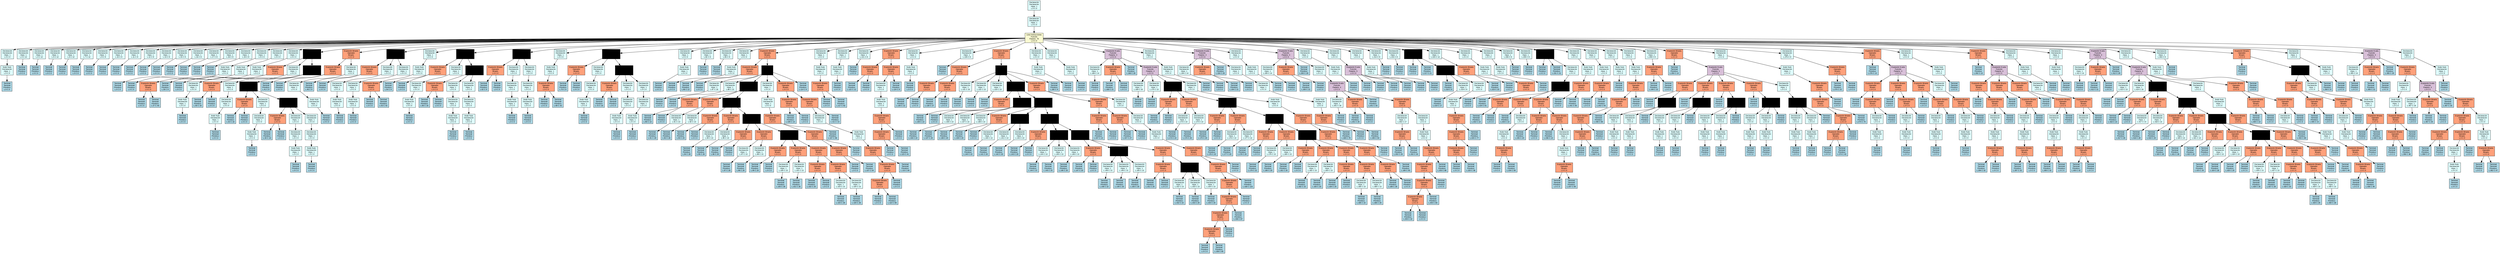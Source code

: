 digraph AST {
    rankdir=TB;
    node [shape=box, style=filled, fontname="Arial", fontsize=10];
    edge [fontname="Arial", fontsize=8];
    
    node0 [label="Declaración\nDeclaración\nHijos: 1\nL:0 C:0", fillcolor="lightcyan"];
    node1 [label="Declaración\nDeclaración\nHijos: 1\nL:0 C:0", fillcolor="lightcyan"];
    node0 -> node1;
    node2 [label="Lista Instrucciones\nFunción\nParams: 78\nL:0 C:0", fillcolor="lightgoldenrodyellow"];
    node1 -> node2;
    node3 [label="Declaración\nDeclaración\nHijos: 1\nL:0 C:0", fillcolor="lightcyan"];
    node2 -> node3;
    node4 [label="Nodo Nulo\nDeclaración\nHijos: 1\nL:0 C:0", fillcolor="lightcyan"];
    node3 -> node4;
    node5 [label="Terminal\nTerminal\nPrimitivo\nL:0 C:0", fillcolor="lightblue"];
    node4 -> node5;
    node6 [label="Declaración\nDeclaración\nHijos: 1\nL:3 C:12", fillcolor="lightcyan"];
    node2 -> node6;
    node7 [label="Terminal\nTerminal\nPrimitivo\nL:0 C:0", fillcolor="lightblue"];
    node6 -> node7;
    node8 [label="Declaración\nDeclaración\nHijos: 1\nL:4 C:12", fillcolor="lightcyan"];
    node2 -> node8;
    node9 [label="Terminal\nTerminal\nPrimitivo\nL:0 C:0", fillcolor="lightblue"];
    node8 -> node9;
    node10 [label="Declaración\nDeclaración\nHijos: 1\nL:5 C:12", fillcolor="lightcyan"];
    node2 -> node10;
    node11 [label="Terminal\nTerminal\nPrimitivo\nL:0 C:0", fillcolor="lightblue"];
    node10 -> node11;
    node12 [label="Declaración\nDeclaración\nHijos: 1\nL:6 C:12", fillcolor="lightcyan"];
    node2 -> node12;
    node13 [label="Terminal\nTerminal\nPrimitivo\nL:0 C:0", fillcolor="lightblue"];
    node12 -> node13;
    node14 [label="Declaración\nDeclaración\nHijos: 1\nL:7 C:12", fillcolor="lightcyan"];
    node2 -> node14;
    node15 [label="Terminal\nTerminal\nPrimitivo\nL:0 C:0", fillcolor="lightblue"];
    node14 -> node15;
    node16 [label="Declaración\nDeclaración\nHijos: 1\nL:9 C:9", fillcolor="lightcyan"];
    node2 -> node16;
    node17 [label="Terminal\nTerminal\nPrimitivo\nL:0 C:0", fillcolor="lightblue"];
    node16 -> node17;
    node18 [label="Declaración\nDeclaración\nHijos: 1\nL:10 C:9", fillcolor="lightcyan"];
    node2 -> node18;
    node19 [label="Terminal\nTerminal\nPrimitivo\nL:0 C:0", fillcolor="lightblue"];
    node18 -> node19;
    node20 [label="Declaración\nDeclaración\nHijos: 1\nL:11 C:9", fillcolor="lightcyan"];
    node2 -> node20;
    node21 [label="Terminal\nTerminal\nPrimitivo\nL:0 C:0", fillcolor="lightblue"];
    node20 -> node21;
    node22 [label="Declaración\nDeclaración\nHijos: 1\nL:12 C:9", fillcolor="lightcyan"];
    node2 -> node22;
    node23 [label="Terminal\nTerminal\nPrimitivo\nL:0 C:0", fillcolor="lightblue"];
    node22 -> node23;
    node24 [label="Declaración\nDeclaración\nHijos: 1\nL:13 C:9", fillcolor="lightcyan"];
    node2 -> node24;
    node25 [label="Terminal\nTerminal\nPrimitivo\nL:0 C:0", fillcolor="lightblue"];
    node24 -> node25;
    node26 [label="Declaración\nDeclaración\nHijos: 1\nL:15 C:9", fillcolor="lightcyan"];
    node2 -> node26;
    node27 [label="Terminal\nTerminal\nPrimitivo\nL:0 C:0", fillcolor="lightblue"];
    node26 -> node27;
    node28 [label="Declaración\nDeclaración\nHijos: 1\nL:16 C:9", fillcolor="lightcyan"];
    node2 -> node28;
    node29 [label="Terminal\nTerminal\nPrimitivo\nL:0 C:0", fillcolor="lightblue"];
    node28 -> node29;
    node30 [label="Declaración\nDeclaración\nHijos: 1\nL:17 C:9", fillcolor="lightcyan"];
    node2 -> node30;
    node31 [label="Terminal\nTerminal\nPrimitivo\nL:0 C:0", fillcolor="lightblue"];
    node30 -> node31;
    node32 [label="Declaración\nDeclaración\nHijos: 1\nL:18 C:9", fillcolor="lightcyan"];
    node2 -> node32;
    node33 [label="Terminal\nTerminal\nPrimitivo\nL:0 C:0", fillcolor="lightblue"];
    node32 -> node33;
    node34 [label="Declaración\nDeclaración\nHijos: 1\nL:19 C:9", fillcolor="lightcyan"];
    node2 -> node34;
    node35 [label="Terminal\nTerminal\nPrimitivo\nL:0 C:0", fillcolor="lightblue"];
    node34 -> node35;
    node36 [label="Declaración\nDeclaración\nHijos: 1\nL:0 C:0", fillcolor="lightcyan"];
    node2 -> node36;
    node37 [label="Nodo Nulo\nDeclaración\nHijos: 1\nL:0 C:0", fillcolor="lightcyan"];
    node36 -> node37;
    node38 [label="Terminal\nTerminal\nPrimitivo\nL:0 C:0", fillcolor="lightblue"];
    node37 -> node38;
    node39 [label="Declaración\nDeclaración\nHijos: 1\nL:0 C:0", fillcolor="lightcyan"];
    node2 -> node39;
    node40 [label="Nodo Nulo\nDeclaración\nHijos: 1\nL:0 C:0", fillcolor="lightcyan"];
    node39 -> node40;
    node41 [label="Terminal\nTerminal\nPrimitivo\nL:0 C:0", fillcolor="lightblue"];
    node40 -> node41;
    node42 [label="Declaración\nDeclaración\nHijos: 1\nL:0 C:0", fillcolor="lightcyan"];
    node2 -> node42;
    node43 [label="Nodo Nulo\nDeclaración\nHijos: 1\nL:0 C:0", fillcolor="lightcyan"];
    node42 -> node43;
    node44 [label="Expresión Binaria\nOperador\nBinario\nL:0 C:0", fillcolor="lightsalmon"];
    node43 -> node44;
    node45 [label="Terminal\nTerminal\nPrimitivo\nL:0 C:0", fillcolor="lightblue"];
    node44 -> node45;
    node46 [label="Terminal\nTerminal\nPrimitivo\nL:27 C:40", fillcolor="lightblue"];
    node44 -> node46;
    node47 [label="Expresión Ternaria\nOperador\nTernario\nL:0 C:0", fillcolor="lightviolet"];
    node2 -> node47;
    node48 [label="Expresión Binaria\nOperador\nBinario\nL:0 C:0", fillcolor="lightsalmon"];
    node47 -> node48;
    node49 [label="Terminal\nTerminal\nPrimitivo\nL:28 C:9", fillcolor="lightblue"];
    node48 -> node49;
    node50 [label="Terminal\nTerminal\nPrimitivo\nL:0 C:0", fillcolor="lightblue"];
    node48 -> node50;
    node51 [label="Declaración\nDeclaración\nHijos: 1\nL:0 C:0", fillcolor="lightcyan"];
    node47 -> node51;
    node52 [label="Declaración\nDeclaración\nHijos: 1\nL:0 C:0", fillcolor="lightcyan"];
    node51 -> node52;
    node53 [label="Nodo Nulo\nDeclaración\nHijos: 1\nL:0 C:0", fillcolor="lightcyan"];
    node52 -> node53;
    node54 [label="Terminal\nTerminal\nPrimitivo\nL:0 C:0", fillcolor="lightblue"];
    node53 -> node54;
    node55 [label="Expresión Ternaria\nOperador\nTernario\nL:0 C:0", fillcolor="lightviolet"];
    node47 -> node55;
    node56 [label="Expresión Binaria\nOperador\nBinario\nL:0 C:0", fillcolor="lightsalmon"];
    node55 -> node56;
    node57 [label="Terminal\nTerminal\nPrimitivo\nL:30 C:16", fillcolor="lightblue"];
    node56 -> node57;
    node58 [label="Terminal\nTerminal\nPrimitivo\nL:0 C:0", fillcolor="lightblue"];
    node56 -> node58;
    node59 [label="Declaración\nDeclaración\nHijos: 1\nL:0 C:0", fillcolor="lightcyan"];
    node55 -> node59;
    node60 [label="Declaración\nDeclaración\nHijos: 1\nL:0 C:0", fillcolor="lightcyan"];
    node59 -> node60;
    node61 [label="Nodo Nulo\nDeclaración\nHijos: 1\nL:0 C:0", fillcolor="lightcyan"];
    node60 -> node61;
    node62 [label="Terminal\nTerminal\nPrimitivo\nL:0 C:0", fillcolor="lightblue"];
    node61 -> node62;
    node63 [label="Expresión Ternaria\nOperador\nTernario\nL:0 C:0", fillcolor="lightviolet"];
    node55 -> node63;
    node64 [label="Expresión Binaria\nOperador\nBinario\nL:0 C:0", fillcolor="lightsalmon"];
    node63 -> node64;
    node65 [label="Terminal\nTerminal\nPrimitivo\nL:32 C:16", fillcolor="lightblue"];
    node64 -> node65;
    node66 [label="Terminal\nTerminal\nPrimitivo\nL:0 C:0", fillcolor="lightblue"];
    node64 -> node66;
    node67 [label="Declaración\nDeclaración\nHijos: 1\nL:0 C:0", fillcolor="lightcyan"];
    node63 -> node67;
    node68 [label="Declaración\nDeclaración\nHijos: 1\nL:0 C:0", fillcolor="lightcyan"];
    node67 -> node68;
    node69 [label="Nodo Nulo\nDeclaración\nHijos: 1\nL:0 C:0", fillcolor="lightcyan"];
    node68 -> node69;
    node70 [label="Terminal\nTerminal\nPrimitivo\nL:0 C:0", fillcolor="lightblue"];
    node69 -> node70;
    node71 [label="Expresión Ternaria\nOperador\nTernario\nL:0 C:0", fillcolor="lightviolet"];
    node63 -> node71;
    node72 [label="Expresión Binaria\nOperador\nBinario\nL:0 C:0", fillcolor="lightsalmon"];
    node71 -> node72;
    node73 [label="Terminal\nTerminal\nPrimitivo\nL:34 C:16", fillcolor="lightblue"];
    node72 -> node73;
    node74 [label="Terminal\nTerminal\nPrimitivo\nL:0 C:0", fillcolor="lightblue"];
    node72 -> node74;
    node75 [label="Declaración\nDeclaración\nHijos: 1\nL:0 C:0", fillcolor="lightcyan"];
    node71 -> node75;
    node76 [label="Declaración\nDeclaración\nHijos: 1\nL:0 C:0", fillcolor="lightcyan"];
    node75 -> node76;
    node77 [label="Nodo Nulo\nDeclaración\nHijos: 1\nL:0 C:0", fillcolor="lightcyan"];
    node76 -> node77;
    node78 [label="Terminal\nTerminal\nPrimitivo\nL:0 C:0", fillcolor="lightblue"];
    node77 -> node78;
    node79 [label="Declaración\nDeclaración\nHijos: 1\nL:0 C:0", fillcolor="lightcyan"];
    node71 -> node79;
    node80 [label="Declaración\nDeclaración\nHijos: 1\nL:0 C:0", fillcolor="lightcyan"];
    node79 -> node80;
    node81 [label="Nodo Nulo\nDeclaración\nHijos: 1\nL:0 C:0", fillcolor="lightcyan"];
    node80 -> node81;
    node82 [label="Terminal\nTerminal\nPrimitivo\nL:0 C:0", fillcolor="lightblue"];
    node81 -> node82;
    node83 [label="Expresión Binaria\nOperador\nBinario\nL:0 C:0", fillcolor="lightsalmon"];
    node2 -> node83;
    node84 [label="Expresión Binaria\nOperador\nBinario\nL:0 C:0", fillcolor="lightsalmon"];
    node83 -> node84;
    node85 [label="Terminal\nTerminal\nPrimitivo\nL:41 C:9", fillcolor="lightblue"];
    node84 -> node85;
    node86 [label="Terminal\nTerminal\nPrimitivo\nL:0 C:0", fillcolor="lightblue"];
    node84 -> node86;
    node87 [label="Declaración\nDeclaración\nHijos: 1\nL:0 C:0", fillcolor="lightcyan"];
    node83 -> node87;
    node88 [label="Declaración\nDeclaración\nHijos: 1\nL:0 C:0", fillcolor="lightcyan"];
    node87 -> node88;
    node89 [label="Nodo Nulo\nDeclaración\nHijos: 1\nL:0 C:0", fillcolor="lightcyan"];
    node88 -> node89;
    node90 [label="Terminal\nTerminal\nPrimitivo\nL:0 C:0", fillcolor="lightblue"];
    node89 -> node90;
    node91 [label="Expresión Ternaria\nOperador\nTernario\nL:0 C:0", fillcolor="lightviolet"];
    node2 -> node91;
    node92 [label="Expresión Binaria\nOperador\nBinario\nL:0 C:0", fillcolor="lightsalmon"];
    node91 -> node92;
    node93 [label="Terminal\nTerminal\nPrimitivo\nL:46 C:9", fillcolor="lightblue"];
    node92 -> node93;
    node94 [label="Terminal\nTerminal\nPrimitivo\nL:0 C:0", fillcolor="lightblue"];
    node92 -> node94;
    node95 [label="Declaración\nDeclaración\nHijos: 1\nL:0 C:0", fillcolor="lightcyan"];
    node91 -> node95;
    node96 [label="Declaración\nDeclaración\nHijos: 1\nL:0 C:0", fillcolor="lightcyan"];
    node95 -> node96;
    node97 [label="Nodo Nulo\nDeclaración\nHijos: 1\nL:0 C:0", fillcolor="lightcyan"];
    node96 -> node97;
    node98 [label="Terminal\nTerminal\nPrimitivo\nL:0 C:0", fillcolor="lightblue"];
    node97 -> node98;
    node99 [label="Declaración\nDeclaración\nHijos: 1\nL:0 C:0", fillcolor="lightcyan"];
    node91 -> node99;
    node100 [label="Declaración\nDeclaración\nHijos: 1\nL:0 C:0", fillcolor="lightcyan"];
    node99 -> node100;
    node101 [label="Nodo Nulo\nDeclaración\nHijos: 1\nL:0 C:0", fillcolor="lightcyan"];
    node100 -> node101;
    node102 [label="Terminal\nTerminal\nPrimitivo\nL:0 C:0", fillcolor="lightblue"];
    node101 -> node102;
    node103 [label="Declaración\nDeclaración\nHijos: 1\nL:0 C:0", fillcolor="lightcyan"];
    node2 -> node103;
    node104 [label="Nodo Nulo\nDeclaración\nHijos: 1\nL:0 C:0", fillcolor="lightcyan"];
    node103 -> node104;
    node105 [label="Expresión Binaria\nOperador\nBinario\nL:0 C:0", fillcolor="lightsalmon"];
    node104 -> node105;
    node106 [label="Terminal\nTerminal\nPrimitivo\nL:0 C:0", fillcolor="lightblue"];
    node105 -> node106;
    node107 [label="Terminal\nTerminal\nPrimitivo\nL:53 C:42", fillcolor="lightblue"];
    node105 -> node107;
    node108 [label="Expresión Ternaria\nOperador\nTernario\nL:0 C:0", fillcolor="lightviolet"];
    node2 -> node108;
    node109 [label="Expresión Binaria\nOperador\nBinario\nL:0 C:0", fillcolor="lightsalmon"];
    node108 -> node109;
    node110 [label="Terminal\nTerminal\nPrimitivo\nL:54 C:9", fillcolor="lightblue"];
    node109 -> node110;
    node111 [label="Terminal\nTerminal\nPrimitivo\nL:0 C:0", fillcolor="lightblue"];
    node109 -> node111;
    node112 [label="Declaración\nDeclaración\nHijos: 1\nL:0 C:0", fillcolor="lightcyan"];
    node108 -> node112;
    node113 [label="Declaración\nDeclaración\nHijos: 1\nL:0 C:0", fillcolor="lightcyan"];
    node112 -> node113;
    node114 [label="Nodo Nulo\nDeclaración\nHijos: 1\nL:0 C:0", fillcolor="lightcyan"];
    node113 -> node114;
    node115 [label="Terminal\nTerminal\nPrimitivo\nL:0 C:0", fillcolor="lightblue"];
    node114 -> node115;
    node116 [label="Expresión Ternaria\nOperador\nTernario\nL:0 C:0", fillcolor="lightviolet"];
    node108 -> node116;
    node117 [label="Expresión Binaria\nOperador\nBinario\nL:0 C:0", fillcolor="lightsalmon"];
    node116 -> node117;
    node118 [label="Terminal\nTerminal\nPrimitivo\nL:56 C:16", fillcolor="lightblue"];
    node117 -> node118;
    node119 [label="Terminal\nTerminal\nPrimitivo\nL:0 C:0", fillcolor="lightblue"];
    node117 -> node119;
    node120 [label="Declaración\nDeclaración\nHijos: 1\nL:0 C:0", fillcolor="lightcyan"];
    node116 -> node120;
    node121 [label="Declaración\nDeclaración\nHijos: 1\nL:0 C:0", fillcolor="lightcyan"];
    node120 -> node121;
    node122 [label="Nodo Nulo\nDeclaración\nHijos: 1\nL:0 C:0", fillcolor="lightcyan"];
    node121 -> node122;
    node123 [label="Terminal\nTerminal\nPrimitivo\nL:0 C:0", fillcolor="lightblue"];
    node122 -> node123;
    node124 [label="Declaración\nDeclaración\nHijos: 1\nL:0 C:0", fillcolor="lightcyan"];
    node116 -> node124;
    node125 [label="Declaración\nDeclaración\nHijos: 1\nL:0 C:0", fillcolor="lightcyan"];
    node124 -> node125;
    node126 [label="Nodo Nulo\nDeclaración\nHijos: 1\nL:0 C:0", fillcolor="lightcyan"];
    node125 -> node126;
    node127 [label="Terminal\nTerminal\nPrimitivo\nL:0 C:0", fillcolor="lightblue"];
    node126 -> node127;
    node128 [label="Expresión Ternaria\nOperador\nTernario\nL:0 C:0", fillcolor="lightviolet"];
    node2 -> node128;
    node129 [label="Expresión Binaria\nOperador\nBinario\nL:0 C:0", fillcolor="lightsalmon"];
    node128 -> node129;
    node130 [label="Terminal\nTerminal\nPrimitivo\nL:62 C:9", fillcolor="lightblue"];
    node129 -> node130;
    node131 [label="Terminal\nTerminal\nPrimitivo\nL:0 C:0", fillcolor="lightblue"];
    node129 -> node131;
    node132 [label="Declaración\nDeclaración\nHijos: 1\nL:0 C:0", fillcolor="lightcyan"];
    node128 -> node132;
    node133 [label="Declaración\nDeclaración\nHijos: 1\nL:0 C:0", fillcolor="lightcyan"];
    node132 -> node133;
    node134 [label="Nodo Nulo\nDeclaración\nHijos: 1\nL:0 C:0", fillcolor="lightcyan"];
    node133 -> node134;
    node135 [label="Terminal\nTerminal\nPrimitivo\nL:0 C:0", fillcolor="lightblue"];
    node134 -> node135;
    node136 [label="Declaración\nDeclaración\nHijos: 1\nL:0 C:0", fillcolor="lightcyan"];
    node128 -> node136;
    node137 [label="Declaración\nDeclaración\nHijos: 1\nL:0 C:0", fillcolor="lightcyan"];
    node136 -> node137;
    node138 [label="Nodo Nulo\nDeclaración\nHijos: 1\nL:0 C:0", fillcolor="lightcyan"];
    node137 -> node138;
    node139 [label="Terminal\nTerminal\nPrimitivo\nL:0 C:0", fillcolor="lightblue"];
    node138 -> node139;
    node140 [label="Declaración\nDeclaración\nHijos: 1\nL:0 C:0", fillcolor="lightcyan"];
    node2 -> node140;
    node141 [label="Nodo Nulo\nDeclaración\nHijos: 1\nL:0 C:0", fillcolor="lightcyan"];
    node140 -> node141;
    node142 [label="Expresión Binaria\nOperador\nBinario\nL:0 C:0", fillcolor="lightsalmon"];
    node141 -> node142;
    node143 [label="Terminal\nTerminal\nPrimitivo\nL:0 C:0", fillcolor="lightblue"];
    node142 -> node143;
    node144 [label="Terminal\nTerminal\nPrimitivo\nL:69 C:42", fillcolor="lightblue"];
    node142 -> node144;
    node145 [label="Expresión Ternaria\nOperador\nTernario\nL:0 C:0", fillcolor="lightviolet"];
    node2 -> node145;
    node146 [label="Expresión Binaria\nOperador\nBinario\nL:0 C:0", fillcolor="lightsalmon"];
    node145 -> node146;
    node147 [label="Terminal\nTerminal\nPrimitivo\nL:70 C:9", fillcolor="lightblue"];
    node146 -> node147;
    node148 [label="Terminal\nTerminal\nPrimitivo\nL:0 C:0", fillcolor="lightblue"];
    node146 -> node148;
    node149 [label="Declaración\nDeclaración\nHijos: 1\nL:0 C:0", fillcolor="lightcyan"];
    node145 -> node149;
    node150 [label="Declaración\nDeclaración\nHijos: 1\nL:0 C:0", fillcolor="lightcyan"];
    node149 -> node150;
    node151 [label="Nodo Nulo\nDeclaración\nHijos: 1\nL:0 C:0", fillcolor="lightcyan"];
    node150 -> node151;
    node152 [label="Terminal\nTerminal\nPrimitivo\nL:0 C:0", fillcolor="lightblue"];
    node151 -> node152;
    node153 [label="Expresión Ternaria\nOperador\nTernario\nL:0 C:0", fillcolor="lightviolet"];
    node145 -> node153;
    node154 [label="Expresión Binaria\nOperador\nBinario\nL:0 C:0", fillcolor="lightsalmon"];
    node153 -> node154;
    node155 [label="Terminal\nTerminal\nPrimitivo\nL:72 C:16", fillcolor="lightblue"];
    node154 -> node155;
    node156 [label="Terminal\nTerminal\nPrimitivo\nL:0 C:0", fillcolor="lightblue"];
    node154 -> node156;
    node157 [label="Declaración\nDeclaración\nHijos: 1\nL:0 C:0", fillcolor="lightcyan"];
    node153 -> node157;
    node158 [label="Declaración\nDeclaración\nHijos: 1\nL:0 C:0", fillcolor="lightcyan"];
    node157 -> node158;
    node159 [label="Nodo Nulo\nDeclaración\nHijos: 1\nL:0 C:0", fillcolor="lightcyan"];
    node158 -> node159;
    node160 [label="Terminal\nTerminal\nPrimitivo\nL:0 C:0", fillcolor="lightblue"];
    node159 -> node160;
    node161 [label="Declaración\nDeclaración\nHijos: 1\nL:0 C:0", fillcolor="lightcyan"];
    node153 -> node161;
    node162 [label="Declaración\nDeclaración\nHijos: 1\nL:0 C:0", fillcolor="lightcyan"];
    node161 -> node162;
    node163 [label="Nodo Nulo\nDeclaración\nHijos: 1\nL:0 C:0", fillcolor="lightcyan"];
    node162 -> node163;
    node164 [label="Terminal\nTerminal\nPrimitivo\nL:0 C:0", fillcolor="lightblue"];
    node163 -> node164;
    node165 [label="Declaración\nDeclaración\nHijos: 1\nL:0 C:0", fillcolor="lightcyan"];
    node2 -> node165;
    node166 [label="Nodo Nulo\nDeclaración\nHijos: 1\nL:0 C:0", fillcolor="lightcyan"];
    node165 -> node166;
    node167 [label="Terminal\nTerminal\nPrimitivo\nL:0 C:0", fillcolor="lightblue"];
    node166 -> node167;
    node168 [label="Declaración\nDeclaración\nHijos: 1\nL:82 C:9", fillcolor="lightcyan"];
    node2 -> node168;
    node169 [label="Terminal\nTerminal\nPrimitivo\nL:0 C:0", fillcolor="lightblue"];
    node168 -> node169;
    node170 [label="Declaración\nDeclaración\nHijos: 1\nL:83 C:9", fillcolor="lightcyan"];
    node2 -> node170;
    node171 [label="Terminal\nTerminal\nPrimitivo\nL:0 C:0", fillcolor="lightblue"];
    node170 -> node171;
    node172 [label="Declaración\nDeclaración\nHijos: 1\nL:0 C:0", fillcolor="lightcyan"];
    node2 -> node172;
    node173 [label="Nodo Nulo\nDeclaración\nHijos: 1\nL:0 C:0", fillcolor="lightcyan"];
    node172 -> node173;
    node174 [label="Terminal\nTerminal\nPrimitivo\nL:0 C:0", fillcolor="lightblue"];
    node173 -> node174;
    node175 [label="Expresión Binaria\nOperador\nBinario\nL:0 C:0", fillcolor="lightsalmon"];
    node2 -> node175;
    node176 [label="Expresión Binaria\nOperador\nBinario\nL:0 C:0", fillcolor="lightsalmon"];
    node175 -> node176;
    node177 [label="Terminal\nTerminal\nPrimitivo\nL:86 C:12", fillcolor="lightblue"];
    node176 -> node177;
    node178 [label="Terminal\nTerminal\nPrimitivo\nL:0 C:0", fillcolor="lightblue"];
    node176 -> node178;
    node179 [label="Bloque\nFunción\nParams: 6\nL:0 C:0", fillcolor="lightkhaki"];
    node175 -> node179;
    node180 [label="Declaración\nDeclaración\nHijos: 1\nL:87 C:16", fillcolor="lightcyan"];
    node179 -> node180;
    node181 [label="Terminal\nTerminal\nPrimitivo\nL:0 C:0", fillcolor="lightblue"];
    node180 -> node181;
    node182 [label="Declaración\nDeclaración\nHijos: 1\nL:88 C:13", fillcolor="lightcyan"];
    node179 -> node182;
    node183 [label="Terminal\nTerminal\nPrimitivo\nL:0 C:0", fillcolor="lightblue"];
    node182 -> node183;
    node184 [label="Expresión Ternaria\nOperador\nTernario\nL:0 C:0", fillcolor="lightviolet"];
    node179 -> node184;
    node185 [label="Expresión Binaria\nOperador\nBinario\nL:0 C:0", fillcolor="lightsalmon"];
    node184 -> node185;
    node186 [label="Terminal\nTerminal\nPrimitivo\nL:90 C:13", fillcolor="lightblue"];
    node185 -> node186;
    node187 [label="Terminal\nTerminal\nPrimitivo\nL:0 C:0", fillcolor="lightblue"];
    node185 -> node187;
    node188 [label="Expresión Binaria\nOperador\nBinario\nL:0 C:0", fillcolor="lightsalmon"];
    node184 -> node188;
    node189 [label="Declaración\nDeclaración\nHijos: 1\nL:91 C:13", fillcolor="lightcyan"];
    node188 -> node189;
    node190 [label="Terminal\nTerminal\nPrimitivo\nL:91 C:28", fillcolor="lightblue"];
    node189 -> node190;
    node191 [label="Declaración\nDeclaración\nHijos: 1\nL:92 C:13", fillcolor="lightcyan"];
    node188 -> node191;
    node192 [label="Terminal\nTerminal\nPrimitivo\nL:92 C:26", fillcolor="lightblue"];
    node191 -> node192;
    node193 [label="Expresión Ternaria\nOperador\nTernario\nL:0 C:0", fillcolor="lightviolet"];
    node184 -> node193;
    node194 [label="Expresión Binaria\nOperador\nBinario\nL:0 C:0", fillcolor="lightsalmon"];
    node193 -> node194;
    node195 [label="Terminal\nTerminal\nPrimitivo\nL:93 C:20", fillcolor="lightblue"];
    node194 -> node195;
    node196 [label="Terminal\nTerminal\nPrimitivo\nL:0 C:0", fillcolor="lightblue"];
    node194 -> node196;
    node197 [label="Expresión Binaria\nOperador\nBinario\nL:0 C:0", fillcolor="lightsalmon"];
    node193 -> node197;
    node198 [label="Declaración\nDeclaración\nHijos: 1\nL:94 C:13", fillcolor="lightcyan"];
    node197 -> node198;
    node199 [label="Terminal\nTerminal\nPrimitivo\nL:94 C:28", fillcolor="lightblue"];
    node198 -> node199;
    node200 [label="Declaración\nDeclaración\nHijos: 1\nL:95 C:13", fillcolor="lightcyan"];
    node197 -> node200;
    node201 [label="Terminal\nTerminal\nPrimitivo\nL:95 C:26", fillcolor="lightblue"];
    node200 -> node201;
    node202 [label="Expresión Ternaria\nOperador\nTernario\nL:0 C:0", fillcolor="lightviolet"];
    node193 -> node202;
    node203 [label="Expresión Binaria\nOperador\nBinario\nL:0 C:0", fillcolor="lightsalmon"];
    node202 -> node203;
    node204 [label="Terminal\nTerminal\nPrimitivo\nL:96 C:20", fillcolor="lightblue"];
    node203 -> node204;
    node205 [label="Terminal\nTerminal\nPrimitivo\nL:0 C:0", fillcolor="lightblue"];
    node203 -> node205;
    node206 [label="Expresión Binaria\nOperador\nBinario\nL:0 C:0", fillcolor="lightsalmon"];
    node202 -> node206;
    node207 [label="Declaración\nDeclaración\nHijos: 1\nL:97 C:13", fillcolor="lightcyan"];
    node206 -> node207;
    node208 [label="Terminal\nTerminal\nPrimitivo\nL:97 C:28", fillcolor="lightblue"];
    node207 -> node208;
    node209 [label="Declaración\nDeclaración\nHijos: 1\nL:98 C:13", fillcolor="lightcyan"];
    node206 -> node209;
    node210 [label="Terminal\nTerminal\nPrimitivo\nL:98 C:26", fillcolor="lightblue"];
    node209 -> node210;
    node211 [label="Expresión Ternaria\nOperador\nTernario\nL:0 C:0", fillcolor="lightviolet"];
    node202 -> node211;
    node212 [label="Expresión Binaria\nOperador\nBinario\nL:0 C:0", fillcolor="lightsalmon"];
    node211 -> node212;
    node213 [label="Terminal\nTerminal\nPrimitivo\nL:99 C:20", fillcolor="lightblue"];
    node212 -> node213;
    node214 [label="Terminal\nTerminal\nPrimitivo\nL:0 C:0", fillcolor="lightblue"];
    node212 -> node214;
    node215 [label="Expresión Binaria\nOperador\nBinario\nL:0 C:0", fillcolor="lightsalmon"];
    node211 -> node215;
    node216 [label="Declaración\nDeclaración\nHijos: 1\nL:100 C:13", fillcolor="lightcyan"];
    node215 -> node216;
    node217 [label="Terminal\nTerminal\nPrimitivo\nL:100 C:28", fillcolor="lightblue"];
    node216 -> node217;
    node218 [label="Declaración\nDeclaración\nHijos: 1\nL:101 C:13", fillcolor="lightcyan"];
    node215 -> node218;
    node219 [label="Terminal\nTerminal\nPrimitivo\nL:101 C:26", fillcolor="lightblue"];
    node218 -> node219;
    node220 [label="Expresión Binaria\nOperador\nBinario\nL:0 C:0", fillcolor="lightsalmon"];
    node211 -> node220;
    node221 [label="Expresión Binaria\nOperador\nBinario\nL:0 C:0", fillcolor="lightsalmon"];
    node220 -> node221;
    node222 [label="Terminal\nTerminal\nPrimitivo\nL:102 C:20", fillcolor="lightblue"];
    node221 -> node222;
    node223 [label="Terminal\nTerminal\nPrimitivo\nL:0 C:0", fillcolor="lightblue"];
    node221 -> node223;
    node224 [label="Expresión Binaria\nOperador\nBinario\nL:0 C:0", fillcolor="lightsalmon"];
    node220 -> node224;
    node225 [label="Declaración\nDeclaración\nHijos: 1\nL:103 C:13", fillcolor="lightcyan"];
    node224 -> node225;
    node226 [label="Terminal\nTerminal\nPrimitivo\nL:103 C:28", fillcolor="lightblue"];
    node225 -> node226;
    node227 [label="Declaración\nDeclaración\nHijos: 1\nL:104 C:13", fillcolor="lightcyan"];
    node224 -> node227;
    node228 [label="Terminal\nTerminal\nPrimitivo\nL:104 C:26", fillcolor="lightblue"];
    node227 -> node228;
    node229 [label="Declaración\nDeclaración\nHijos: 1\nL:0 C:0", fillcolor="lightcyan"];
    node179 -> node229;
    node230 [label="Nodo Nulo\nDeclaración\nHijos: 1\nL:0 C:0", fillcolor="lightcyan"];
    node229 -> node230;
    node231 [label="Expresión Binaria\nOperador\nBinario\nL:0 C:0", fillcolor="lightsalmon"];
    node230 -> node231;
    node232 [label="Expresión Binaria\nOperador\nBinario\nL:0 C:0", fillcolor="lightsalmon"];
    node231 -> node232;
    node233 [label="Expresión Binaria\nOperador\nBinario\nL:0 C:0", fillcolor="lightsalmon"];
    node232 -> node233;
    node234 [label="Terminal\nTerminal\nPrimitivo\nL:0 C:0", fillcolor="lightblue"];
    node233 -> node234;
    node235 [label="Terminal\nTerminal\nPrimitivo\nL:107 C:54", fillcolor="lightblue"];
    node233 -> node235;
    node236 [label="Terminal\nTerminal\nPrimitivo\nL:0 C:0", fillcolor="lightblue"];
    node232 -> node236;
    node237 [label="Terminal\nTerminal\nPrimitivo\nL:107 C:96", fillcolor="lightblue"];
    node231 -> node237;
    node238 [label="Expresión Binaria\nOperador\nBinario\nL:0 C:0", fillcolor="lightsalmon"];
    node179 -> node238;
    node239 [label="Expresión Binaria\nOperador\nBinario\nL:0 C:0", fillcolor="lightsalmon"];
    node238 -> node239;
    node240 [label="Terminal\nTerminal\nPrimitivo\nL:109 C:13", fillcolor="lightblue"];
    node239 -> node240;
    node241 [label="Terminal\nTerminal\nPrimitivo\nL:0 C:0", fillcolor="lightblue"];
    node239 -> node241;
    node242 [label="Expresión Binaria\nOperador\nBinario\nL:0 C:0", fillcolor="lightsalmon"];
    node238 -> node242;
    node243 [label="Declaración\nDeclaración\nHijos: 1\nL:0 C:0", fillcolor="lightcyan"];
    node242 -> node243;
    node244 [label="Nodo Nulo\nDeclaración\nHijos: 1\nL:0 C:0", fillcolor="lightcyan"];
    node243 -> node244;
    node245 [label="Expresión Binaria\nOperador\nBinario\nL:0 C:0", fillcolor="lightsalmon"];
    node244 -> node245;
    node246 [label="Expresión Binaria\nOperador\nBinario\nL:0 C:0", fillcolor="lightsalmon"];
    node245 -> node246;
    node247 [label="Expresión Binaria\nOperador\nBinario\nL:0 C:0", fillcolor="lightsalmon"];
    node246 -> node247;
    node248 [label="Terminal\nTerminal\nPrimitivo\nL:0 C:0", fillcolor="lightblue"];
    node247 -> node248;
    node249 [label="Terminal\nTerminal\nPrimitivo\nL:110 C:59", fillcolor="lightblue"];
    node247 -> node249;
    node250 [label="Terminal\nTerminal\nPrimitivo\nL:0 C:0", fillcolor="lightblue"];
    node246 -> node250;
    node251 [label="Terminal\nTerminal\nPrimitivo\nL:110 C:84", fillcolor="lightblue"];
    node245 -> node251;
    node252 [label="Terminal\nTerminal\nPrimitivo\nL:111 C:13", fillcolor="lightblue"];
    node242 -> node252;
    node253 [label="Terminal\nTerminal\nPrimitivo\nL:114 C:9", fillcolor="lightblue"];
    node179 -> node253;
    node254 [label="Declaración\nDeclaración\nHijos: 1\nL:0 C:0", fillcolor="lightcyan"];
    node2 -> node254;
    node255 [label="Nodo Nulo\nDeclaración\nHijos: 1\nL:0 C:0", fillcolor="lightcyan"];
    node254 -> node255;
    node256 [label="Expresión Binaria\nOperador\nBinario\nL:0 C:0", fillcolor="lightsalmon"];
    node255 -> node256;
    node257 [label="Terminal\nTerminal\nPrimitivo\nL:0 C:0", fillcolor="lightblue"];
    node256 -> node257;
    node258 [label="Terminal\nTerminal\nPrimitivo\nL:117 C:62", fillcolor="lightblue"];
    node256 -> node258;
    node259 [label="Declaración\nDeclaración\nHijos: 1\nL:0 C:0", fillcolor="lightcyan"];
    node2 -> node259;
    node260 [label="Nodo Nulo\nDeclaración\nHijos: 1\nL:0 C:0", fillcolor="lightcyan"];
    node259 -> node260;
    node261 [label="Terminal\nTerminal\nPrimitivo\nL:0 C:0", fillcolor="lightblue"];
    node260 -> node261;
    node262 [label="Declaración\nDeclaración\nHijos: 1\nL:121 C:9", fillcolor="lightcyan"];
    node2 -> node262;
    node263 [label="Terminal\nTerminal\nPrimitivo\nL:0 C:0", fillcolor="lightblue"];
    node262 -> node263;
    node264 [label="Expresión Binaria\nOperador\nBinario\nL:0 C:0", fillcolor="lightsalmon"];
    node2 -> node264;
    node265 [label="Expresión Binaria\nOperador\nBinario\nL:0 C:0", fillcolor="lightsalmon"];
    node264 -> node265;
    node266 [label="Terminal\nTerminal\nPrimitivo\nL:122 C:12", fillcolor="lightblue"];
    node265 -> node266;
    node267 [label="Terminal\nTerminal\nPrimitivo\nL:0 C:0", fillcolor="lightblue"];
    node265 -> node267;
    node268 [label="Expresión Binaria\nOperador\nBinario\nL:0 C:0", fillcolor="lightsalmon"];
    node264 -> node268;
    node269 [label="Declaración\nDeclaración\nHijos: 1\nL:0 C:0", fillcolor="lightcyan"];
    node268 -> node269;
    node270 [label="Nodo Nulo\nDeclaración\nHijos: 1\nL:0 C:0", fillcolor="lightcyan"];
    node269 -> node270;
    node271 [label="Expresión Binaria\nOperador\nBinario\nL:0 C:0", fillcolor="lightsalmon"];
    node270 -> node271;
    node272 [label="Expresión Binaria\nOperador\nBinario\nL:0 C:0", fillcolor="lightsalmon"];
    node271 -> node272;
    node273 [label="Terminal\nTerminal\nPrimitivo\nL:0 C:0", fillcolor="lightblue"];
    node272 -> node273;
    node274 [label="Terminal\nTerminal\nPrimitivo\nL:123 C:41", fillcolor="lightblue"];
    node272 -> node274;
    node275 [label="Terminal\nTerminal\nPrimitivo\nL:0 C:0", fillcolor="lightblue"];
    node271 -> node275;
    node276 [label="Terminal\nTerminal\nPrimitivo\nL:124 C:9", fillcolor="lightblue"];
    node268 -> node276;
    node277 [label="Declaración\nDeclaración\nHijos: 1\nL:0 C:0", fillcolor="lightcyan"];
    node2 -> node277;
    node278 [label="Nodo Nulo\nDeclaración\nHijos: 1\nL:0 C:0", fillcolor="lightcyan"];
    node277 -> node278;
    node279 [label="Terminal\nTerminal\nPrimitivo\nL:0 C:0", fillcolor="lightblue"];
    node278 -> node279;
    node280 [label="Declaración\nDeclaración\nHijos: 1\nL:129 C:9", fillcolor="lightcyan"];
    node2 -> node280;
    node281 [label="Terminal\nTerminal\nPrimitivo\nL:0 C:0", fillcolor="lightblue"];
    node280 -> node281;
    node282 [label="Expresión Binaria\nOperador\nBinario\nL:0 C:0", fillcolor="lightsalmon"];
    node2 -> node282;
    node283 [label="Expresión Binaria\nOperador\nBinario\nL:0 C:0", fillcolor="lightsalmon"];
    node282 -> node283;
    node284 [label="Expresión Binaria\nOperador\nBinario\nL:0 C:0", fillcolor="lightsalmon"];
    node283 -> node284;
    node285 [label="Terminal\nTerminal\nPrimitivo\nL:130 C:12", fillcolor="lightblue"];
    node284 -> node285;
    node286 [label="Terminal\nTerminal\nPrimitivo\nL:0 C:0", fillcolor="lightblue"];
    node284 -> node286;
    node287 [label="Expresión Binaria\nOperador\nBinario\nL:0 C:0", fillcolor="lightsalmon"];
    node283 -> node287;
    node288 [label="Terminal\nTerminal\nPrimitivo\nL:130 C:27", fillcolor="lightblue"];
    node287 -> node288;
    node289 [label="Terminal\nTerminal\nPrimitivo\nL:0 C:0", fillcolor="lightblue"];
    node287 -> node289;
    node290 [label="Bloque\nFunción\nParams: 6\nL:0 C:0", fillcolor="lightkhaki"];
    node282 -> node290;
    node291 [label="Declaración\nDeclaración\nHijos: 1\nL:131 C:16", fillcolor="lightcyan"];
    node290 -> node291;
    node292 [label="Terminal\nTerminal\nPrimitivo\nL:0 C:0", fillcolor="lightblue"];
    node291 -> node292;
    node293 [label="Declaración\nDeclaración\nHijos: 1\nL:132 C:13", fillcolor="lightcyan"];
    node290 -> node293;
    node294 [label="Terminal\nTerminal\nPrimitivo\nL:0 C:0", fillcolor="lightblue"];
    node293 -> node294;
    node295 [label="Declaración\nDeclaración\nHijos: 1\nL:133 C:13", fillcolor="lightcyan"];
    node290 -> node295;
    node296 [label="Terminal\nTerminal\nPrimitivo\nL:0 C:0", fillcolor="lightblue"];
    node295 -> node296;
    node297 [label="Expresión Ternaria\nOperador\nTernario\nL:0 C:0", fillcolor="lightviolet"];
    node290 -> node297;
    node298 [label="Expresión Binaria\nOperador\nBinario\nL:0 C:0", fillcolor="lightsalmon"];
    node297 -> node298;
    node299 [label="Terminal\nTerminal\nPrimitivo\nL:135 C:13", fillcolor="lightblue"];
    node298 -> node299;
    node300 [label="Terminal\nTerminal\nPrimitivo\nL:0 C:0", fillcolor="lightblue"];
    node298 -> node300;
    node301 [label="Expresión Ternaria\nOperador\nTernario\nL:0 C:0", fillcolor="lightviolet"];
    node297 -> node301;
    node302 [label="Declaración\nDeclaración\nHijos: 1\nL:136 C:13", fillcolor="lightcyan"];
    node301 -> node302;
    node303 [label="Terminal\nTerminal\nPrimitivo\nL:136 C:22", fillcolor="lightblue"];
    node302 -> node303;
    node304 [label="Declaración\nDeclaración\nHijos: 1\nL:137 C:13", fillcolor="lightcyan"];
    node301 -> node304;
    node305 [label="Terminal\nTerminal\nPrimitivo\nL:137 C:20", fillcolor="lightblue"];
    node304 -> node305;
    node306 [label="Declaración\nDeclaración\nHijos: 1\nL:138 C:13", fillcolor="lightcyan"];
    node301 -> node306;
    node307 [label="Terminal\nTerminal\nPrimitivo\nL:138 C:20", fillcolor="lightblue"];
    node306 -> node307;
    node308 [label="Expresión Ternaria\nOperador\nTernario\nL:0 C:0", fillcolor="lightviolet"];
    node297 -> node308;
    node309 [label="Expresión Binaria\nOperador\nBinario\nL:0 C:0", fillcolor="lightsalmon"];
    node308 -> node309;
    node310 [label="Terminal\nTerminal\nPrimitivo\nL:139 C:20", fillcolor="lightblue"];
    node309 -> node310;
    node311 [label="Terminal\nTerminal\nPrimitivo\nL:0 C:0", fillcolor="lightblue"];
    node309 -> node311;
    node312 [label="Expresión Ternaria\nOperador\nTernario\nL:0 C:0", fillcolor="lightviolet"];
    node308 -> node312;
    node313 [label="Declaración\nDeclaración\nHijos: 1\nL:140 C:13", fillcolor="lightcyan"];
    node312 -> node313;
    node314 [label="Terminal\nTerminal\nPrimitivo\nL:140 C:22", fillcolor="lightblue"];
    node313 -> node314;
    node315 [label="Declaración\nDeclaración\nHijos: 1\nL:141 C:13", fillcolor="lightcyan"];
    node312 -> node315;
    node316 [label="Terminal\nTerminal\nPrimitivo\nL:141 C:20", fillcolor="lightblue"];
    node315 -> node316;
    node317 [label="Declaración\nDeclaración\nHijos: 1\nL:142 C:13", fillcolor="lightcyan"];
    node312 -> node317;
    node318 [label="Terminal\nTerminal\nPrimitivo\nL:142 C:20", fillcolor="lightblue"];
    node317 -> node318;
    node319 [label="Expresión Ternaria\nOperador\nTernario\nL:0 C:0", fillcolor="lightviolet"];
    node308 -> node319;
    node320 [label="Expresión Binaria\nOperador\nBinario\nL:0 C:0", fillcolor="lightsalmon"];
    node319 -> node320;
    node321 [label="Terminal\nTerminal\nPrimitivo\nL:143 C:20", fillcolor="lightblue"];
    node320 -> node321;
    node322 [label="Terminal\nTerminal\nPrimitivo\nL:0 C:0", fillcolor="lightblue"];
    node320 -> node322;
    node323 [label="Expresión Ternaria\nOperador\nTernario\nL:0 C:0", fillcolor="lightviolet"];
    node319 -> node323;
    node324 [label="Declaración\nDeclaración\nHijos: 1\nL:144 C:13", fillcolor="lightcyan"];
    node323 -> node324;
    node325 [label="Terminal\nTerminal\nPrimitivo\nL:144 C:22", fillcolor="lightblue"];
    node324 -> node325;
    node326 [label="Declaración\nDeclaración\nHijos: 1\nL:145 C:13", fillcolor="lightcyan"];
    node323 -> node326;
    node327 [label="Terminal\nTerminal\nPrimitivo\nL:145 C:20", fillcolor="lightblue"];
    node326 -> node327;
    node328 [label="Declaración\nDeclaración\nHijos: 1\nL:146 C:13", fillcolor="lightcyan"];
    node323 -> node328;
    node329 [label="Terminal\nTerminal\nPrimitivo\nL:146 C:20", fillcolor="lightblue"];
    node328 -> node329;
    node330 [label="Expresión Ternaria\nOperador\nTernario\nL:0 C:0", fillcolor="lightviolet"];
    node319 -> node330;
    node331 [label="Expresión Binaria\nOperador\nBinario\nL:0 C:0", fillcolor="lightsalmon"];
    node330 -> node331;
    node332 [label="Terminal\nTerminal\nPrimitivo\nL:147 C:20", fillcolor="lightblue"];
    node331 -> node332;
    node333 [label="Terminal\nTerminal\nPrimitivo\nL:0 C:0", fillcolor="lightblue"];
    node331 -> node333;
    node334 [label="Expresión Ternaria\nOperador\nTernario\nL:0 C:0", fillcolor="lightviolet"];
    node330 -> node334;
    node335 [label="Declaración\nDeclaración\nHijos: 1\nL:148 C:13", fillcolor="lightcyan"];
    node334 -> node335;
    node336 [label="Terminal\nTerminal\nPrimitivo\nL:148 C:22", fillcolor="lightblue"];
    node335 -> node336;
    node337 [label="Declaración\nDeclaración\nHijos: 1\nL:149 C:13", fillcolor="lightcyan"];
    node334 -> node337;
    node338 [label="Terminal\nTerminal\nPrimitivo\nL:149 C:20", fillcolor="lightblue"];
    node337 -> node338;
    node339 [label="Declaración\nDeclaración\nHijos: 1\nL:150 C:13", fillcolor="lightcyan"];
    node334 -> node339;
    node340 [label="Terminal\nTerminal\nPrimitivo\nL:150 C:20", fillcolor="lightblue"];
    node339 -> node340;
    node341 [label="Expresión Binaria\nOperador\nBinario\nL:0 C:0", fillcolor="lightsalmon"];
    node330 -> node341;
    node342 [label="Expresión Binaria\nOperador\nBinario\nL:0 C:0", fillcolor="lightsalmon"];
    node341 -> node342;
    node343 [label="Terminal\nTerminal\nPrimitivo\nL:151 C:20", fillcolor="lightblue"];
    node342 -> node343;
    node344 [label="Terminal\nTerminal\nPrimitivo\nL:0 C:0", fillcolor="lightblue"];
    node342 -> node344;
    node345 [label="Expresión Ternaria\nOperador\nTernario\nL:0 C:0", fillcolor="lightviolet"];
    node341 -> node345;
    node346 [label="Declaración\nDeclaración\nHijos: 1\nL:152 C:13", fillcolor="lightcyan"];
    node345 -> node346;
    node347 [label="Terminal\nTerminal\nPrimitivo\nL:152 C:22", fillcolor="lightblue"];
    node346 -> node347;
    node348 [label="Declaración\nDeclaración\nHijos: 1\nL:153 C:13", fillcolor="lightcyan"];
    node345 -> node348;
    node349 [label="Terminal\nTerminal\nPrimitivo\nL:153 C:20", fillcolor="lightblue"];
    node348 -> node349;
    node350 [label="Declaración\nDeclaración\nHijos: 1\nL:154 C:13", fillcolor="lightcyan"];
    node345 -> node350;
    node351 [label="Terminal\nTerminal\nPrimitivo\nL:154 C:20", fillcolor="lightblue"];
    node350 -> node351;
    node352 [label="Expresión Binaria\nOperador\nBinario\nL:0 C:0", fillcolor="lightsalmon"];
    node290 -> node352;
    node353 [label="Expresión Binaria\nOperador\nBinario\nL:0 C:0", fillcolor="lightsalmon"];
    node352 -> node353;
    node354 [label="Expresión Binaria\nOperador\nBinario\nL:0 C:0", fillcolor="lightsalmon"];
    node353 -> node354;
    node355 [label="Terminal\nTerminal\nPrimitivo\nL:157 C:13", fillcolor="lightblue"];
    node354 -> node355;
    node356 [label="Terminal\nTerminal\nPrimitivo\nL:0 C:0", fillcolor="lightblue"];
    node354 -> node356;
    node357 [label="Expresión Binaria\nOperador\nBinario\nL:0 C:0", fillcolor="lightsalmon"];
    node353 -> node357;
    node358 [label="Terminal\nTerminal\nPrimitivo\nL:157 C:27", fillcolor="lightblue"];
    node357 -> node358;
    node359 [label="Terminal\nTerminal\nPrimitivo\nL:0 C:0", fillcolor="lightblue"];
    node357 -> node359;
    node360 [label="Declaración\nDeclaración\nHijos: 1\nL:0 C:0", fillcolor="lightcyan"];
    node352 -> node360;
    node361 [label="Declaración\nDeclaración\nHijos: 1\nL:0 C:0", fillcolor="lightcyan"];
    node360 -> node361;
    node362 [label="Nodo Nulo\nDeclaración\nHijos: 1\nL:0 C:0", fillcolor="lightcyan"];
    node361 -> node362;
    node363 [label="Expresión Binaria\nOperador\nBinario\nL:0 C:0", fillcolor="lightsalmon"];
    node362 -> node363;
    node364 [label="Expresión Binaria\nOperador\nBinario\nL:0 C:0", fillcolor="lightsalmon"];
    node363 -> node364;
    node365 [label="Expresión Binaria\nOperador\nBinario\nL:0 C:0", fillcolor="lightsalmon"];
    node364 -> node365;
    node366 [label="Expresión Binaria\nOperador\nBinario\nL:0 C:0", fillcolor="lightsalmon"];
    node365 -> node366;
    node367 [label="Expresión Binaria\nOperador\nBinario\nL:0 C:0", fillcolor="lightsalmon"];
    node366 -> node367;
    node368 [label="Expresión Binaria\nOperador\nBinario\nL:0 C:0", fillcolor="lightsalmon"];
    node367 -> node368;
    node369 [label="Terminal\nTerminal\nPrimitivo\nL:0 C:0", fillcolor="lightblue"];
    node368 -> node369;
    node370 [label="Terminal\nTerminal\nPrimitivo\nL:158 C:65", fillcolor="lightblue"];
    node368 -> node370;
    node371 [label="Terminal\nTerminal\nPrimitivo\nL:0 C:0", fillcolor="lightblue"];
    node367 -> node371;
    node372 [label="Terminal\nTerminal\nPrimitivo\nL:158 C:87", fillcolor="lightblue"];
    node366 -> node372;
    node373 [label="Terminal\nTerminal\nPrimitivo\nL:0 C:0", fillcolor="lightblue"];
    node365 -> node373;
    node374 [label="Terminal\nTerminal\nPrimitivo\nL:158 C:123", fillcolor="lightblue"];
    node364 -> node374;
    node375 [label="Terminal\nTerminal\nPrimitivo\nL:0 C:0", fillcolor="lightblue"];
    node363 -> node375;
    node376 [label="Terminal\nTerminal\nPrimitivo\nL:160 C:9", fillcolor="lightblue"];
    node290 -> node376;
    node377 [label="Declaración\nDeclaración\nHijos: 1\nL:0 C:0", fillcolor="lightcyan"];
    node2 -> node377;
    node378 [label="Nodo Nulo\nDeclaración\nHijos: 1\nL:0 C:0", fillcolor="lightcyan"];
    node377 -> node378;
    node379 [label="Terminal\nTerminal\nPrimitivo\nL:0 C:0", fillcolor="lightblue"];
    node378 -> node379;
    node380 [label="Declaración\nDeclaración\nHijos: 1\nL:0 C:0", fillcolor="lightcyan"];
    node2 -> node380;
    node381 [label="Nodo Nulo\nDeclaración\nHijos: 1\nL:0 C:0", fillcolor="lightcyan"];
    node380 -> node381;
    node382 [label="Terminal\nTerminal\nPrimitivo\nL:0 C:0", fillcolor="lightblue"];
    node381 -> node382;
    node383 [label="Expresión N-aria\nFunción\nParams: 4\nL:0 C:0", fillcolor="thistle"];
    node2 -> node383;
    node384 [label="Declaración\nDeclaración\nHijos: 1\nL:168 C:14", fillcolor="lightcyan"];
    node383 -> node384;
    node385 [label="Terminal\nTerminal\nPrimitivo\nL:0 C:0", fillcolor="lightblue"];
    node384 -> node385;
    node386 [label="Expresión Binaria\nOperador\nBinario\nL:0 C:0", fillcolor="lightsalmon"];
    node383 -> node386;
    node387 [label="Terminal\nTerminal\nPrimitivo\nL:168 C:21", fillcolor="lightblue"];
    node386 -> node387;
    node388 [label="Terminal\nTerminal\nPrimitivo\nL:0 C:0", fillcolor="lightblue"];
    node386 -> node388;
    node389 [label="Terminal\nTerminal\nPrimitivo\nL:168 C:29", fillcolor="lightblue"];
    node383 -> node389;
    node390 [label="Expresión N-aria\nFunción\nParams: 4\nL:0 C:0", fillcolor="thistle"];
    node383 -> node390;
    node391 [label="Declaración\nDeclaración\nHijos: 1\nL:169 C:16", fillcolor="lightcyan"];
    node390 -> node391;
    node392 [label="Terminal\nTerminal\nPrimitivo\nL:0 C:0", fillcolor="lightblue"];
    node391 -> node392;
    node393 [label="Declaración\nDeclaración\nHijos: 1\nL:170 C:13", fillcolor="lightcyan"];
    node390 -> node393;
    node394 [label="Terminal\nTerminal\nPrimitivo\nL:0 C:0", fillcolor="lightblue"];
    node393 -> node394;
    node395 [label="Expresión Ternaria\nOperador\nTernario\nL:0 C:0", fillcolor="lightviolet"];
    node390 -> node395;
    node396 [label="Expresión Binaria\nOperador\nBinario\nL:0 C:0", fillcolor="lightsalmon"];
    node395 -> node396;
    node397 [label="Terminal\nTerminal\nPrimitivo\nL:172 C:13", fillcolor="lightblue"];
    node396 -> node397;
    node398 [label="Terminal\nTerminal\nPrimitivo\nL:0 C:0", fillcolor="lightblue"];
    node396 -> node398;
    node399 [label="Expresión Binaria\nOperador\nBinario\nL:0 C:0", fillcolor="lightsalmon"];
    node395 -> node399;
    node400 [label="Declaración\nDeclaración\nHijos: 1\nL:173 C:13", fillcolor="lightcyan"];
    node399 -> node400;
    node401 [label="Terminal\nTerminal\nPrimitivo\nL:173 C:22", fillcolor="lightblue"];
    node400 -> node401;
    node402 [label="Declaración\nDeclaración\nHijos: 1\nL:174 C:13", fillcolor="lightcyan"];
    node399 -> node402;
    node403 [label="Terminal\nTerminal\nPrimitivo\nL:174 C:20", fillcolor="lightblue"];
    node402 -> node403;
    node404 [label="Expresión Ternaria\nOperador\nTernario\nL:0 C:0", fillcolor="lightviolet"];
    node395 -> node404;
    node405 [label="Expresión Binaria\nOperador\nBinario\nL:0 C:0", fillcolor="lightsalmon"];
    node404 -> node405;
    node406 [label="Terminal\nTerminal\nPrimitivo\nL:175 C:20", fillcolor="lightblue"];
    node405 -> node406;
    node407 [label="Terminal\nTerminal\nPrimitivo\nL:0 C:0", fillcolor="lightblue"];
    node405 -> node407;
    node408 [label="Expresión Binaria\nOperador\nBinario\nL:0 C:0", fillcolor="lightsalmon"];
    node404 -> node408;
    node409 [label="Declaración\nDeclaración\nHijos: 1\nL:176 C:13", fillcolor="lightcyan"];
    node408 -> node409;
    node410 [label="Terminal\nTerminal\nPrimitivo\nL:176 C:22", fillcolor="lightblue"];
    node409 -> node410;
    node411 [label="Declaración\nDeclaración\nHijos: 1\nL:177 C:13", fillcolor="lightcyan"];
    node408 -> node411;
    node412 [label="Terminal\nTerminal\nPrimitivo\nL:177 C:20", fillcolor="lightblue"];
    node411 -> node412;
    node413 [label="Expresión Ternaria\nOperador\nTernario\nL:0 C:0", fillcolor="lightviolet"];
    node404 -> node413;
    node414 [label="Expresión Binaria\nOperador\nBinario\nL:0 C:0", fillcolor="lightsalmon"];
    node413 -> node414;
    node415 [label="Terminal\nTerminal\nPrimitivo\nL:178 C:20", fillcolor="lightblue"];
    node414 -> node415;
    node416 [label="Terminal\nTerminal\nPrimitivo\nL:0 C:0", fillcolor="lightblue"];
    node414 -> node416;
    node417 [label="Expresión Binaria\nOperador\nBinario\nL:0 C:0", fillcolor="lightsalmon"];
    node413 -> node417;
    node418 [label="Declaración\nDeclaración\nHijos: 1\nL:179 C:13", fillcolor="lightcyan"];
    node417 -> node418;
    node419 [label="Terminal\nTerminal\nPrimitivo\nL:179 C:22", fillcolor="lightblue"];
    node418 -> node419;
    node420 [label="Declaración\nDeclaración\nHijos: 1\nL:180 C:13", fillcolor="lightcyan"];
    node417 -> node420;
    node421 [label="Terminal\nTerminal\nPrimitivo\nL:180 C:20", fillcolor="lightblue"];
    node420 -> node421;
    node422 [label="Expresión Ternaria\nOperador\nTernario\nL:0 C:0", fillcolor="lightviolet"];
    node413 -> node422;
    node423 [label="Expresión Binaria\nOperador\nBinario\nL:0 C:0", fillcolor="lightsalmon"];
    node422 -> node423;
    node424 [label="Terminal\nTerminal\nPrimitivo\nL:181 C:20", fillcolor="lightblue"];
    node423 -> node424;
    node425 [label="Terminal\nTerminal\nPrimitivo\nL:0 C:0", fillcolor="lightblue"];
    node423 -> node425;
    node426 [label="Expresión Binaria\nOperador\nBinario\nL:0 C:0", fillcolor="lightsalmon"];
    node422 -> node426;
    node427 [label="Declaración\nDeclaración\nHijos: 1\nL:182 C:13", fillcolor="lightcyan"];
    node426 -> node427;
    node428 [label="Terminal\nTerminal\nPrimitivo\nL:182 C:22", fillcolor="lightblue"];
    node427 -> node428;
    node429 [label="Declaración\nDeclaración\nHijos: 1\nL:183 C:13", fillcolor="lightcyan"];
    node426 -> node429;
    node430 [label="Terminal\nTerminal\nPrimitivo\nL:183 C:20", fillcolor="lightblue"];
    node429 -> node430;
    node431 [label="Expresión Binaria\nOperador\nBinario\nL:0 C:0", fillcolor="lightsalmon"];
    node422 -> node431;
    node432 [label="Expresión Binaria\nOperador\nBinario\nL:0 C:0", fillcolor="lightsalmon"];
    node431 -> node432;
    node433 [label="Terminal\nTerminal\nPrimitivo\nL:184 C:20", fillcolor="lightblue"];
    node432 -> node433;
    node434 [label="Terminal\nTerminal\nPrimitivo\nL:0 C:0", fillcolor="lightblue"];
    node432 -> node434;
    node435 [label="Expresión Binaria\nOperador\nBinario\nL:0 C:0", fillcolor="lightsalmon"];
    node431 -> node435;
    node436 [label="Declaración\nDeclaración\nHijos: 1\nL:185 C:13", fillcolor="lightcyan"];
    node435 -> node436;
    node437 [label="Terminal\nTerminal\nPrimitivo\nL:185 C:22", fillcolor="lightblue"];
    node436 -> node437;
    node438 [label="Declaración\nDeclaración\nHijos: 1\nL:186 C:13", fillcolor="lightcyan"];
    node435 -> node438;
    node439 [label="Terminal\nTerminal\nPrimitivo\nL:186 C:20", fillcolor="lightblue"];
    node438 -> node439;
    node440 [label="Declaración\nDeclaración\nHijos: 1\nL:0 C:0", fillcolor="lightcyan"];
    node390 -> node440;
    node441 [label="Nodo Nulo\nDeclaración\nHijos: 1\nL:0 C:0", fillcolor="lightcyan"];
    node440 -> node441;
    node442 [label="Expresión Binaria\nOperador\nBinario\nL:0 C:0", fillcolor="lightsalmon"];
    node441 -> node442;
    node443 [label="Expresión Binaria\nOperador\nBinario\nL:0 C:0", fillcolor="lightsalmon"];
    node442 -> node443;
    node444 [label="Expresión Binaria\nOperador\nBinario\nL:0 C:0", fillcolor="lightsalmon"];
    node443 -> node444;
    node445 [label="Expresión Binaria\nOperador\nBinario\nL:0 C:0", fillcolor="lightsalmon"];
    node444 -> node445;
    node446 [label="Terminal\nTerminal\nPrimitivo\nL:189 C:28", fillcolor="lightblue"];
    node445 -> node446;
    node447 [label="Terminal\nTerminal\nPrimitivo\nL:0 C:0", fillcolor="lightblue"];
    node445 -> node447;
    node448 [label="Terminal\nTerminal\nPrimitivo\nL:189 C:55", fillcolor="lightblue"];
    node444 -> node448;
    node449 [label="Terminal\nTerminal\nPrimitivo\nL:0 C:0", fillcolor="lightblue"];
    node443 -> node449;
    node450 [label="Terminal\nTerminal\nPrimitivo\nL:189 C:78", fillcolor="lightblue"];
    node442 -> node450;
    node451 [label="Declaración\nDeclaración\nHijos: 1\nL:0 C:0", fillcolor="lightcyan"];
    node2 -> node451;
    node452 [label="Nodo Nulo\nDeclaración\nHijos: 1\nL:0 C:0", fillcolor="lightcyan"];
    node451 -> node452;
    node453 [label="Terminal\nTerminal\nPrimitivo\nL:0 C:0", fillcolor="lightblue"];
    node452 -> node453;
    node454 [label="Expresión N-aria\nFunción\nParams: 4\nL:0 C:0", fillcolor="thistle"];
    node2 -> node454;
    node455 [label="Declaración\nDeclaración\nHijos: 1\nL:194 C:14", fillcolor="lightcyan"];
    node454 -> node455;
    node456 [label="Terminal\nTerminal\nPrimitivo\nL:0 C:0", fillcolor="lightblue"];
    node455 -> node456;
    node457 [label="Expresión Binaria\nOperador\nBinario\nL:0 C:0", fillcolor="lightsalmon"];
    node454 -> node457;
    node458 [label="Terminal\nTerminal\nPrimitivo\nL:194 C:21", fillcolor="lightblue"];
    node457 -> node458;
    node459 [label="Terminal\nTerminal\nPrimitivo\nL:0 C:0", fillcolor="lightblue"];
    node457 -> node459;
    node460 [label="Terminal\nTerminal\nPrimitivo\nL:194 C:29", fillcolor="lightblue"];
    node454 -> node460;
    node461 [label="Declaración\nDeclaración\nHijos: 1\nL:0 C:0", fillcolor="lightcyan"];
    node454 -> node461;
    node462 [label="Declaración\nDeclaración\nHijos: 1\nL:0 C:0", fillcolor="lightcyan"];
    node461 -> node462;
    node463 [label="Nodo Nulo\nDeclaración\nHijos: 1\nL:0 C:0", fillcolor="lightcyan"];
    node462 -> node463;
    node464 [label="Expresión Binaria\nOperador\nBinario\nL:0 C:0", fillcolor="lightsalmon"];
    node463 -> node464;
    node465 [label="Terminal\nTerminal\nPrimitivo\nL:0 C:0", fillcolor="lightblue"];
    node464 -> node465;
    node466 [label="Terminal\nTerminal\nPrimitivo\nL:195 C:54", fillcolor="lightblue"];
    node464 -> node466;
    node467 [label="Declaración\nDeclaración\nHijos: 1\nL:0 C:0", fillcolor="lightcyan"];
    node2 -> node467;
    node468 [label="Nodo Nulo\nDeclaración\nHijos: 1\nL:0 C:0", fillcolor="lightcyan"];
    node467 -> node468;
    node469 [label="Terminal\nTerminal\nPrimitivo\nL:0 C:0", fillcolor="lightblue"];
    node468 -> node469;
    node470 [label="Expresión N-aria\nFunción\nParams: 4\nL:0 C:0", fillcolor="thistle"];
    node2 -> node470;
    node471 [label="Declaración\nDeclaración\nHijos: 1\nL:200 C:14", fillcolor="lightcyan"];
    node470 -> node471;
    node472 [label="Terminal\nTerminal\nPrimitivo\nL:0 C:0", fillcolor="lightblue"];
    node471 -> node472;
    node473 [label="Expresión Binaria\nOperador\nBinario\nL:0 C:0", fillcolor="lightsalmon"];
    node470 -> node473;
    node474 [label="Terminal\nTerminal\nPrimitivo\nL:200 C:21", fillcolor="lightblue"];
    node473 -> node474;
    node475 [label="Terminal\nTerminal\nPrimitivo\nL:0 C:0", fillcolor="lightblue"];
    node473 -> node475;
    node476 [label="Terminal\nTerminal\nPrimitivo\nL:200 C:29", fillcolor="lightblue"];
    node470 -> node476;
    node477 [label="Declaración\nDeclaración\nHijos: 1\nL:0 C:0", fillcolor="lightcyan"];
    node470 -> node477;
    node478 [label="Expresión N-aria\nFunción\nParams: 4\nL:0 C:0", fillcolor="thistle"];
    node477 -> node478;
    node479 [label="Declaración\nDeclaración\nHijos: 1\nL:201 C:18", fillcolor="lightcyan"];
    node478 -> node479;
    node480 [label="Terminal\nTerminal\nPrimitivo\nL:0 C:0", fillcolor="lightblue"];
    node479 -> node480;
    node481 [label="Expresión Binaria\nOperador\nBinario\nL:0 C:0", fillcolor="lightsalmon"];
    node478 -> node481;
    node482 [label="Terminal\nTerminal\nPrimitivo\nL:201 C:25", fillcolor="lightblue"];
    node481 -> node482;
    node483 [label="Terminal\nTerminal\nPrimitivo\nL:0 C:0", fillcolor="lightblue"];
    node481 -> node483;
    node484 [label="Terminal\nTerminal\nPrimitivo\nL:201 C:33", fillcolor="lightblue"];
    node478 -> node484;
    node485 [label="Expresión Binaria\nOperador\nBinario\nL:0 C:0", fillcolor="lightsalmon"];
    node478 -> node485;
    node486 [label="Declaración\nDeclaración\nHijos: 1\nL:202 C:17", fillcolor="lightcyan"];
    node485 -> node486;
    node487 [label="Expresión Binaria\nOperador\nBinario\nL:0 C:0", fillcolor="lightsalmon"];
    node486 -> node487;
    node488 [label="Terminal\nTerminal\nPrimitivo\nL:202 C:29", fillcolor="lightblue"];
    node487 -> node488;
    node489 [label="Terminal\nTerminal\nPrimitivo\nL:202 C:33", fillcolor="lightblue"];
    node487 -> node489;
    node490 [label="Declaración\nDeclaración\nHijos: 1\nL:0 C:0", fillcolor="lightcyan"];
    node485 -> node490;
    node491 [label="Nodo Nulo\nDeclaración\nHijos: 1\nL:0 C:0", fillcolor="lightcyan"];
    node490 -> node491;
    node492 [label="Expresión Binaria\nOperador\nBinario\nL:0 C:0", fillcolor="lightsalmon"];
    node491 -> node492;
    node493 [label="Expresión Binaria\nOperador\nBinario\nL:0 C:0", fillcolor="lightsalmon"];
    node492 -> node493;
    node494 [label="Expresión Binaria\nOperador\nBinario\nL:0 C:0", fillcolor="lightsalmon"];
    node493 -> node494;
    node495 [label="Expresión Binaria\nOperador\nBinario\nL:0 C:0", fillcolor="lightsalmon"];
    node494 -> node495;
    node496 [label="Terminal\nTerminal\nPrimitivo\nL:203 C:32", fillcolor="lightblue"];
    node495 -> node496;
    node497 [label="Terminal\nTerminal\nPrimitivo\nL:0 C:0", fillcolor="lightblue"];
    node495 -> node497;
    node498 [label="Terminal\nTerminal\nPrimitivo\nL:203 C:60", fillcolor="lightblue"];
    node494 -> node498;
    node499 [label="Terminal\nTerminal\nPrimitivo\nL:0 C:0", fillcolor="lightblue"];
    node493 -> node499;
    node500 [label="Terminal\nTerminal\nPrimitivo\nL:203 C:88", fillcolor="lightblue"];
    node492 -> node500;
    node501 [label="Declaración\nDeclaración\nHijos: 1\nL:0 C:0", fillcolor="lightcyan"];
    node2 -> node501;
    node502 [label="Nodo Nulo\nDeclaración\nHijos: 1\nL:0 C:0", fillcolor="lightcyan"];
    node501 -> node502;
    node503 [label="Terminal\nTerminal\nPrimitivo\nL:0 C:0", fillcolor="lightblue"];
    node502 -> node503;
    node504 [label="Declaración\nDeclaración\nHijos: 1\nL:0 C:0", fillcolor="lightcyan"];
    node2 -> node504;
    node505 [label="Expresión N-aria\nFunción\nParams: 5\nL:0 C:0", fillcolor="thistle"];
    node504 -> node505;
    node506 [label="Terminal\nTerminal\nPrimitivo\nL:0 C:0", fillcolor="lightblue"];
    node505 -> node506;
    node507 [label="Terminal\nTerminal\nPrimitivo\nL:0 C:0", fillcolor="lightblue"];
    node505 -> node507;
    node508 [label="Terminal\nTerminal\nPrimitivo\nL:0 C:0", fillcolor="lightblue"];
    node505 -> node508;
    node509 [label="Terminal\nTerminal\nPrimitivo\nL:0 C:0", fillcolor="lightblue"];
    node505 -> node509;
    node510 [label="Terminal\nTerminal\nPrimitivo\nL:0 C:0", fillcolor="lightblue"];
    node505 -> node510;
    node511 [label="Declaración\nDeclaración\nHijos: 1\nL:0 C:0", fillcolor="lightcyan"];
    node2 -> node511;
    node512 [label="Nodo Nulo\nDeclaración\nHijos: 1\nL:0 C:0", fillcolor="lightcyan"];
    node511 -> node512;
    node513 [label="Terminal\nTerminal\nPrimitivo\nL:0 C:0", fillcolor="lightblue"];
    node512 -> node513;
    node514 [label="Declaración\nDeclaración\nHijos: 1\nL:214 C:9", fillcolor="lightcyan"];
    node2 -> node514;
    node515 [label="Terminal\nTerminal\nPrimitivo\nL:0 C:0", fillcolor="lightblue"];
    node514 -> node515;
    node516 [label="Declaración\nDeclaración\nHijos: 1\nL:215 C:9", fillcolor="lightcyan"];
    node2 -> node516;
    node517 [label="Terminal\nTerminal\nPrimitivo\nL:0 C:0", fillcolor="lightblue"];
    node516 -> node517;
    node518 [label="Expresión Ternaria\nOperador\nTernario\nL:0 C:0", fillcolor="lightviolet"];
    node2 -> node518;
    node519 [label="Terminal\nTerminal\nPrimitivo\nL:0 C:0", fillcolor="lightblue"];
    node518 -> node519;
    node520 [label="Terminal\nTerminal\nPrimitivo\nL:217 C:21", fillcolor="lightblue"];
    node518 -> node520;
    node521 [label="Expresión Ternaria\nOperador\nTernario\nL:0 C:0", fillcolor="lightviolet"];
    node518 -> node521;
    node522 [label="Terminal\nTerminal\nPrimitivo\nL:218 C:9", fillcolor="lightblue"];
    node521 -> node522;
    node523 [label="Declaración\nDeclaración\nHijos: 1\nL:219 C:9", fillcolor="lightcyan"];
    node521 -> node523;
    node524 [label="Terminal\nTerminal\nPrimitivo\nL:219 C:17", fillcolor="lightblue"];
    node523 -> node524;
    node525 [label="Declaración\nDeclaración\nHijos: 1\nL:0 C:0", fillcolor="lightcyan"];
    node521 -> node525;
    node526 [label="Nodo Nulo\nDeclaración\nHijos: 1\nL:0 C:0", fillcolor="lightcyan"];
    node525 -> node526;
    node527 [label="Expresión Binaria\nOperador\nBinario\nL:0 C:0", fillcolor="lightsalmon"];
    node526 -> node527;
    node528 [label="Expresión Binaria\nOperador\nBinario\nL:0 C:0", fillcolor="lightsalmon"];
    node527 -> node528;
    node529 [label="Expresión Binaria\nOperador\nBinario\nL:0 C:0", fillcolor="lightsalmon"];
    node528 -> node529;
    node530 [label="Terminal\nTerminal\nPrimitivo\nL:0 C:0", fillcolor="lightblue"];
    node529 -> node530;
    node531 [label="Terminal\nTerminal\nPrimitivo\nL:220 C:38", fillcolor="lightblue"];
    node529 -> node531;
    node532 [label="Terminal\nTerminal\nPrimitivo\nL:0 C:0", fillcolor="lightblue"];
    node528 -> node532;
    node533 [label="Terminal\nTerminal\nPrimitivo\nL:220 C:77", fillcolor="lightblue"];
    node527 -> node533;
    node534 [label="Declaración\nDeclaración\nHijos: 1\nL:223 C:12", fillcolor="lightcyan"];
    node2 -> node534;
    node535 [label="Expresión Binaria\nOperador\nBinario\nL:0 C:0", fillcolor="lightsalmon"];
    node534 -> node535;
    node536 [label="Terminal\nTerminal\nPrimitivo\nL:223 C:23", fillcolor="lightblue"];
    node535 -> node536;
    node537 [label="Terminal\nTerminal\nPrimitivo\nL:0 C:0", fillcolor="lightblue"];
    node535 -> node537;
    node538 [label="Declaración\nDeclaración\nHijos: 1\nL:0 C:0", fillcolor="lightcyan"];
    node2 -> node538;
    node539 [label="Nodo Nulo\nDeclaración\nHijos: 1\nL:0 C:0", fillcolor="lightcyan"];
    node538 -> node539;
    node540 [label="Expresión Binaria\nOperador\nBinario\nL:0 C:0", fillcolor="lightsalmon"];
    node539 -> node540;
    node541 [label="Terminal\nTerminal\nPrimitivo\nL:0 C:0", fillcolor="lightblue"];
    node540 -> node541;
    node542 [label="Terminal\nTerminal\nPrimitivo\nL:224 C:61", fillcolor="lightblue"];
    node540 -> node542;
    node543 [label="Declaración\nDeclaración\nHijos: 1\nL:0 C:0", fillcolor="lightcyan"];
    node2 -> node543;
    node544 [label="Nodo Nulo\nDeclaración\nHijos: 1\nL:0 C:0", fillcolor="lightcyan"];
    node543 -> node544;
    node545 [label="Terminal\nTerminal\nPrimitivo\nL:0 C:0", fillcolor="lightblue"];
    node544 -> node545;
    node546 [label="Declaración\nDeclaración\nHijos: 1\nL:228 C:9", fillcolor="lightcyan"];
    node2 -> node546;
    node547 [label="Terminal\nTerminal\nPrimitivo\nL:0 C:0", fillcolor="lightblue"];
    node546 -> node547;
    node548 [label="Declaración\nDeclaración\nHijos: 1\nL:229 C:9", fillcolor="lightcyan"];
    node2 -> node548;
    node549 [label="Terminal\nTerminal\nPrimitivo\nL:0 C:0", fillcolor="lightblue"];
    node548 -> node549;
    node550 [label="Expresión Ternaria\nOperador\nTernario\nL:0 C:0", fillcolor="lightviolet"];
    node2 -> node550;
    node551 [label="Terminal\nTerminal\nPrimitivo\nL:0 C:0", fillcolor="lightblue"];
    node550 -> node551;
    node552 [label="Terminal\nTerminal\nPrimitivo\nL:231 C:21", fillcolor="lightblue"];
    node550 -> node552;
    node553 [label="Declaración\nDeclaración\nHijos: 1\nL:0 C:0", fillcolor="lightcyan"];
    node550 -> node553;
    node554 [label="Expresión Ternaria\nOperador\nTernario\nL:0 C:0", fillcolor="lightviolet"];
    node553 -> node554;
    node555 [label="Expresión Binaria\nOperador\nBinario\nL:0 C:0", fillcolor="lightsalmon"];
    node554 -> node555;
    node556 [label="Terminal\nTerminal\nPrimitivo\nL:232 C:13", fillcolor="lightblue"];
    node555 -> node556;
    node557 [label="Terminal\nTerminal\nPrimitivo\nL:0 C:0", fillcolor="lightblue"];
    node555 -> node557;
    node558 [label="Expresión Binaria\nOperador\nBinario\nL:0 C:0", fillcolor="lightsalmon"];
    node554 -> node558;
    node559 [label="Terminal\nTerminal\nPrimitivo\nL:233 C:13", fillcolor="lightblue"];
    node558 -> node559;
    node560 [label="Declaración\nDeclaración\nHijos: 1\nL:0 C:0", fillcolor="lightcyan"];
    node558 -> node560;
    node561 [label="Nodo Nulo\nDeclaración\nHijos: 1\nL:0 C:0", fillcolor="lightcyan"];
    node560 -> node561;
    node562 [label="Expresión Binaria\nOperador\nBinario\nL:0 C:0", fillcolor="lightsalmon"];
    node561 -> node562;
    node563 [label="Terminal\nTerminal\nPrimitivo\nL:0 C:0", fillcolor="lightblue"];
    node562 -> node563;
    node564 [label="Terminal\nTerminal\nPrimitivo\nL:234 C:59", fillcolor="lightblue"];
    node562 -> node564;
    node565 [label="Expresión Binaria\nOperador\nBinario\nL:0 C:0", fillcolor="lightsalmon"];
    node554 -> node565;
    node566 [label="Expresión Binaria\nOperador\nBinario\nL:0 C:0", fillcolor="lightsalmon"];
    node565 -> node566;
    node567 [label="Terminal\nTerminal\nPrimitivo\nL:235 C:20", fillcolor="lightblue"];
    node566 -> node567;
    node568 [label="Terminal\nTerminal\nPrimitivo\nL:0 C:0", fillcolor="lightblue"];
    node566 -> node568;
    node569 [label="Expresión Binaria\nOperador\nBinario\nL:0 C:0", fillcolor="lightsalmon"];
    node565 -> node569;
    node570 [label="Terminal\nTerminal\nPrimitivo\nL:236 C:13", fillcolor="lightblue"];
    node569 -> node570;
    node571 [label="Declaración\nDeclaración\nHijos: 1\nL:0 C:0", fillcolor="lightcyan"];
    node569 -> node571;
    node572 [label="Nodo Nulo\nDeclaración\nHijos: 1\nL:0 C:0", fillcolor="lightcyan"];
    node571 -> node572;
    node573 [label="Expresión Binaria\nOperador\nBinario\nL:0 C:0", fillcolor="lightsalmon"];
    node572 -> node573;
    node574 [label="Terminal\nTerminal\nPrimitivo\nL:0 C:0", fillcolor="lightblue"];
    node573 -> node574;
    node575 [label="Terminal\nTerminal\nPrimitivo\nL:237 C:59", fillcolor="lightblue"];
    node573 -> node575;
    node576 [label="Declaración\nDeclaración\nHijos: 1\nL:0 C:0", fillcolor="lightcyan"];
    node2 -> node576;
    node577 [label="Nodo Nulo\nDeclaración\nHijos: 1\nL:0 C:0", fillcolor="lightcyan"];
    node576 -> node577;
    node578 [label="Expresión Binaria\nOperador\nBinario\nL:0 C:0", fillcolor="lightsalmon"];
    node577 -> node578;
    node579 [label="Terminal\nTerminal\nPrimitivo\nL:0 C:0", fillcolor="lightblue"];
    node578 -> node579;
    node580 [label="Terminal\nTerminal\nPrimitivo\nL:241 C:55", fillcolor="lightblue"];
    node578 -> node580;
    node581 [label="Declaración\nDeclaración\nHijos: 1\nL:0 C:0", fillcolor="lightcyan"];
    node2 -> node581;
    node582 [label="Nodo Nulo\nDeclaración\nHijos: 1\nL:0 C:0", fillcolor="lightcyan"];
    node581 -> node582;
    node583 [label="Expresión Binaria\nOperador\nBinario\nL:0 C:0", fillcolor="lightsalmon"];
    node582 -> node583;
    node584 [label="Terminal\nTerminal\nPrimitivo\nL:0 C:0", fillcolor="lightblue"];
    node583 -> node584;
    node585 [label="Terminal\nTerminal\nPrimitivo\nL:242 C:54", fillcolor="lightblue"];
    node583 -> node585;
    node586 [label="Declaración\nDeclaración\nHijos: 1\nL:0 C:0", fillcolor="lightcyan"];
    node2 -> node586;
    node587 [label="Nodo Nulo\nDeclaración\nHijos: 1\nL:0 C:0", fillcolor="lightcyan"];
    node586 -> node587;
    node588 [label="Terminal\nTerminal\nPrimitivo\nL:0 C:0", fillcolor="lightblue"];
    node587 -> node588;
    node589 [label="Declaración\nDeclaración\nHijos: 1\nL:0 C:0", fillcolor="lightcyan"];
    node2 -> node589;
    node590 [label="Nodo Nulo\nDeclaración\nHijos: 1\nL:0 C:0", fillcolor="lightcyan"];
    node589 -> node590;
    node591 [label="Expresión Binaria\nOperador\nBinario\nL:0 C:0", fillcolor="lightsalmon"];
    node590 -> node591;
    node592 [label="Expresión Binaria\nOperador\nBinario\nL:0 C:0", fillcolor="lightsalmon"];
    node591 -> node592;
    node593 [label="Expresión Binaria\nOperador\nBinario\nL:0 C:0", fillcolor="lightsalmon"];
    node592 -> node593;
    node594 [label="Expresión Binaria\nOperador\nBinario\nL:0 C:0", fillcolor="lightsalmon"];
    node593 -> node594;
    node595 [label="Terminal\nTerminal\nPrimitivo\nL:0 C:0", fillcolor="lightblue"];
    node594 -> node595;
    node596 [label="Terminal\nTerminal\nPrimitivo\nL:248 C:41", fillcolor="lightblue"];
    node594 -> node596;
    node597 [label="Terminal\nTerminal\nPrimitivo\nL:0 C:0", fillcolor="lightblue"];
    node593 -> node597;
    node598 [label="Terminal\nTerminal\nPrimitivo\nL:248 C:68", fillcolor="lightblue"];
    node592 -> node598;
    node599 [label="Terminal\nTerminal\nPrimitivo\nL:0 C:0", fillcolor="lightblue"];
    node591 -> node599;
    node600 [label="Declaración\nDeclaración\nHijos: 1\nL:249 C:9", fillcolor="lightcyan"];
    node2 -> node600;
    node601 [label="Expresión Binaria\nOperador\nBinario\nL:0 C:0", fillcolor="lightsalmon"];
    node600 -> node601;
    node602 [label="Terminal\nTerminal\nPrimitivo\nL:249 C:22", fillcolor="lightblue"];
    node601 -> node602;
    node603 [label="Terminal\nTerminal\nPrimitivo\nL:0 C:0", fillcolor="lightblue"];
    node601 -> node603;
    node604 [label="Expresión Binaria\nOperador\nBinario\nL:0 C:0", fillcolor="lightsalmon"];
    node2 -> node604;
    node605 [label="Terminal\nTerminal\nPrimitivo\nL:250 C:13", fillcolor="lightblue"];
    node604 -> node605;
    node606 [label="Expresión N-aria\nFunción\nParams: 5\nL:0 C:0", fillcolor="thistle"];
    node604 -> node606;
    node607 [label="Expresión Binaria\nOperador\nBinario\nL:0 C:0", fillcolor="lightsalmon"];
    node606 -> node607;
    node608 [label="Terminal\nTerminal\nPrimitivo\nL:0 C:0", fillcolor="lightblue"];
    node607 -> node608;
    node609 [label="Expresión Ternaria\nOperador\nTernario\nL:0 C:0", fillcolor="lightviolet"];
    node607 -> node609;
    node610 [label="Declaración\nDeclaración\nHijos: 1\nL:0 C:0", fillcolor="lightcyan"];
    node609 -> node610;
    node611 [label="Nodo Nulo\nDeclaración\nHijos: 1\nL:0 C:0", fillcolor="lightcyan"];
    node610 -> node611;
    node612 [label="Terminal\nTerminal\nPrimitivo\nL:0 C:0", fillcolor="lightblue"];
    node611 -> node612;
    node613 [label="Declaración\nDeclaración\nHijos: 1\nL:0 C:0", fillcolor="lightcyan"];
    node609 -> node613;
    node614 [label="Nodo Nulo\nDeclaración\nHijos: 1\nL:0 C:0", fillcolor="lightcyan"];
    node613 -> node614;
    node615 [label="Terminal\nTerminal\nPrimitivo\nL:0 C:0", fillcolor="lightblue"];
    node614 -> node615;
    node616 [label="Terminal\nTerminal\nPrimitivo\nL:0 C:0", fillcolor="lightblue"];
    node609 -> node616;
    node617 [label="Expresión Binaria\nOperador\nBinario\nL:0 C:0", fillcolor="lightsalmon"];
    node606 -> node617;
    node618 [label="Terminal\nTerminal\nPrimitivo\nL:0 C:0", fillcolor="lightblue"];
    node617 -> node618;
    node619 [label="Expresión Ternaria\nOperador\nTernario\nL:0 C:0", fillcolor="lightviolet"];
    node617 -> node619;
    node620 [label="Declaración\nDeclaración\nHijos: 1\nL:0 C:0", fillcolor="lightcyan"];
    node619 -> node620;
    node621 [label="Nodo Nulo\nDeclaración\nHijos: 1\nL:0 C:0", fillcolor="lightcyan"];
    node620 -> node621;
    node622 [label="Terminal\nTerminal\nPrimitivo\nL:0 C:0", fillcolor="lightblue"];
    node621 -> node622;
    node623 [label="Declaración\nDeclaración\nHijos: 1\nL:0 C:0", fillcolor="lightcyan"];
    node619 -> node623;
    node624 [label="Nodo Nulo\nDeclaración\nHijos: 1\nL:0 C:0", fillcolor="lightcyan"];
    node623 -> node624;
    node625 [label="Terminal\nTerminal\nPrimitivo\nL:0 C:0", fillcolor="lightblue"];
    node624 -> node625;
    node626 [label="Terminal\nTerminal\nPrimitivo\nL:0 C:0", fillcolor="lightblue"];
    node619 -> node626;
    node627 [label="Expresión Binaria\nOperador\nBinario\nL:0 C:0", fillcolor="lightsalmon"];
    node606 -> node627;
    node628 [label="Terminal\nTerminal\nPrimitivo\nL:0 C:0", fillcolor="lightblue"];
    node627 -> node628;
    node629 [label="Expresión Ternaria\nOperador\nTernario\nL:0 C:0", fillcolor="lightviolet"];
    node627 -> node629;
    node630 [label="Declaración\nDeclaración\nHijos: 1\nL:0 C:0", fillcolor="lightcyan"];
    node629 -> node630;
    node631 [label="Nodo Nulo\nDeclaración\nHijos: 1\nL:0 C:0", fillcolor="lightcyan"];
    node630 -> node631;
    node632 [label="Terminal\nTerminal\nPrimitivo\nL:0 C:0", fillcolor="lightblue"];
    node631 -> node632;
    node633 [label="Declaración\nDeclaración\nHijos: 1\nL:0 C:0", fillcolor="lightcyan"];
    node629 -> node633;
    node634 [label="Nodo Nulo\nDeclaración\nHijos: 1\nL:0 C:0", fillcolor="lightcyan"];
    node633 -> node634;
    node635 [label="Terminal\nTerminal\nPrimitivo\nL:0 C:0", fillcolor="lightblue"];
    node634 -> node635;
    node636 [label="Terminal\nTerminal\nPrimitivo\nL:0 C:0", fillcolor="lightblue"];
    node629 -> node636;
    node637 [label="Expresión Binaria\nOperador\nBinario\nL:0 C:0", fillcolor="lightsalmon"];
    node606 -> node637;
    node638 [label="Terminal\nTerminal\nPrimitivo\nL:0 C:0", fillcolor="lightblue"];
    node637 -> node638;
    node639 [label="Expresión Ternaria\nOperador\nTernario\nL:0 C:0", fillcolor="lightviolet"];
    node637 -> node639;
    node640 [label="Declaración\nDeclaración\nHijos: 1\nL:0 C:0", fillcolor="lightcyan"];
    node639 -> node640;
    node641 [label="Nodo Nulo\nDeclaración\nHijos: 1\nL:0 C:0", fillcolor="lightcyan"];
    node640 -> node641;
    node642 [label="Terminal\nTerminal\nPrimitivo\nL:0 C:0", fillcolor="lightblue"];
    node641 -> node642;
    node643 [label="Declaración\nDeclaración\nHijos: 1\nL:0 C:0", fillcolor="lightcyan"];
    node639 -> node643;
    node644 [label="Nodo Nulo\nDeclaración\nHijos: 1\nL:0 C:0", fillcolor="lightcyan"];
    node643 -> node644;
    node645 [label="Terminal\nTerminal\nPrimitivo\nL:0 C:0", fillcolor="lightblue"];
    node644 -> node645;
    node646 [label="Terminal\nTerminal\nPrimitivo\nL:0 C:0", fillcolor="lightblue"];
    node639 -> node646;
    node647 [label="Declaración\nDeclaración\nHijos: 1\nL:0 C:0", fillcolor="lightcyan"];
    node606 -> node647;
    node648 [label="Expresión Ternaria\nOperador\nTernario\nL:0 C:0", fillcolor="lightviolet"];
    node647 -> node648;
    node649 [label="Declaración\nDeclaración\nHijos: 1\nL:0 C:0", fillcolor="lightcyan"];
    node648 -> node649;
    node650 [label="Nodo Nulo\nDeclaración\nHijos: 1\nL:0 C:0", fillcolor="lightcyan"];
    node649 -> node650;
    node651 [label="Terminal\nTerminal\nPrimitivo\nL:0 C:0", fillcolor="lightblue"];
    node650 -> node651;
    node652 [label="Declaración\nDeclaración\nHijos: 1\nL:0 C:0", fillcolor="lightcyan"];
    node648 -> node652;
    node653 [label="Nodo Nulo\nDeclaración\nHijos: 1\nL:0 C:0", fillcolor="lightcyan"];
    node652 -> node653;
    node654 [label="Terminal\nTerminal\nPrimitivo\nL:0 C:0", fillcolor="lightblue"];
    node653 -> node654;
    node655 [label="Terminal\nTerminal\nPrimitivo\nL:0 C:0", fillcolor="lightblue"];
    node648 -> node655;
    node656 [label="Declaración\nDeclaración\nHijos: 1\nL:0 C:0", fillcolor="lightcyan"];
    node2 -> node656;
    node657 [label="Nodo Nulo\nDeclaración\nHijos: 1\nL:0 C:0", fillcolor="lightcyan"];
    node656 -> node657;
    node658 [label="Expresión Binaria\nOperador\nBinario\nL:0 C:0", fillcolor="lightsalmon"];
    node657 -> node658;
    node659 [label="Expresión Binaria\nOperador\nBinario\nL:0 C:0", fillcolor="lightsalmon"];
    node658 -> node659;
    node660 [label="Expresión Binaria\nOperador\nBinario\nL:0 C:0", fillcolor="lightsalmon"];
    node659 -> node660;
    node661 [label="Expresión Binaria\nOperador\nBinario\nL:0 C:0", fillcolor="lightsalmon"];
    node660 -> node661;
    node662 [label="Terminal\nTerminal\nPrimitivo\nL:0 C:0", fillcolor="lightblue"];
    node661 -> node662;
    node663 [label="Terminal\nTerminal\nPrimitivo\nL:274 C:43", fillcolor="lightblue"];
    node661 -> node663;
    node664 [label="Terminal\nTerminal\nPrimitivo\nL:0 C:0", fillcolor="lightblue"];
    node660 -> node664;
    node665 [label="Terminal\nTerminal\nPrimitivo\nL:274 C:70", fillcolor="lightblue"];
    node659 -> node665;
    node666 [label="Terminal\nTerminal\nPrimitivo\nL:0 C:0", fillcolor="lightblue"];
    node658 -> node666;
    node667 [label="Declaración\nDeclaración\nHijos: 1\nL:275 C:9", fillcolor="lightcyan"];
    node2 -> node667;
    node668 [label="Expresión Binaria\nOperador\nBinario\nL:0 C:0", fillcolor="lightsalmon"];
    node667 -> node668;
    node669 [label="Terminal\nTerminal\nPrimitivo\nL:275 C:22", fillcolor="lightblue"];
    node668 -> node669;
    node670 [label="Terminal\nTerminal\nPrimitivo\nL:0 C:0", fillcolor="lightblue"];
    node668 -> node670;
    node671 [label="Expresión Binaria\nOperador\nBinario\nL:0 C:0", fillcolor="lightsalmon"];
    node2 -> node671;
    node672 [label="Terminal\nTerminal\nPrimitivo\nL:276 C:13", fillcolor="lightblue"];
    node671 -> node672;
    node673 [label="Expresión N-aria\nFunción\nParams: 4\nL:0 C:0", fillcolor="thistle"];
    node671 -> node673;
    node674 [label="Expresión Binaria\nOperador\nBinario\nL:0 C:0", fillcolor="lightsalmon"];
    node673 -> node674;
    node675 [label="Terminal\nTerminal\nPrimitivo\nL:0 C:0", fillcolor="lightblue"];
    node674 -> node675;
    node676 [label="Expresión Binaria\nOperador\nBinario\nL:0 C:0", fillcolor="lightsalmon"];
    node674 -> node676;
    node677 [label="Declaración\nDeclaración\nHijos: 1\nL:0 C:0", fillcolor="lightcyan"];
    node676 -> node677;
    node678 [label="Nodo Nulo\nDeclaración\nHijos: 1\nL:0 C:0", fillcolor="lightcyan"];
    node677 -> node678;
    node679 [label="Terminal\nTerminal\nPrimitivo\nL:0 C:0", fillcolor="lightblue"];
    node678 -> node679;
    node680 [label="Terminal\nTerminal\nPrimitivo\nL:0 C:0", fillcolor="lightblue"];
    node676 -> node680;
    node681 [label="Expresión Binaria\nOperador\nBinario\nL:0 C:0", fillcolor="lightsalmon"];
    node673 -> node681;
    node682 [label="Terminal\nTerminal\nPrimitivo\nL:0 C:0", fillcolor="lightblue"];
    node681 -> node682;
    node683 [label="Expresión Binaria\nOperador\nBinario\nL:0 C:0", fillcolor="lightsalmon"];
    node681 -> node683;
    node684 [label="Declaración\nDeclaración\nHijos: 1\nL:0 C:0", fillcolor="lightcyan"];
    node683 -> node684;
    node685 [label="Nodo Nulo\nDeclaración\nHijos: 1\nL:0 C:0", fillcolor="lightcyan"];
    node684 -> node685;
    node686 [label="Terminal\nTerminal\nPrimitivo\nL:0 C:0", fillcolor="lightblue"];
    node685 -> node686;
    node687 [label="Terminal\nTerminal\nPrimitivo\nL:0 C:0", fillcolor="lightblue"];
    node683 -> node687;
    node688 [label="Expresión Binaria\nOperador\nBinario\nL:0 C:0", fillcolor="lightsalmon"];
    node673 -> node688;
    node689 [label="Terminal\nTerminal\nPrimitivo\nL:0 C:0", fillcolor="lightblue"];
    node688 -> node689;
    node690 [label="Expresión Binaria\nOperador\nBinario\nL:0 C:0", fillcolor="lightsalmon"];
    node688 -> node690;
    node691 [label="Declaración\nDeclaración\nHijos: 1\nL:0 C:0", fillcolor="lightcyan"];
    node690 -> node691;
    node692 [label="Nodo Nulo\nDeclaración\nHijos: 1\nL:0 C:0", fillcolor="lightcyan"];
    node691 -> node692;
    node693 [label="Terminal\nTerminal\nPrimitivo\nL:0 C:0", fillcolor="lightblue"];
    node692 -> node693;
    node694 [label="Terminal\nTerminal\nPrimitivo\nL:0 C:0", fillcolor="lightblue"];
    node690 -> node694;
    node695 [label="Declaración\nDeclaración\nHijos: 1\nL:0 C:0", fillcolor="lightcyan"];
    node673 -> node695;
    node696 [label="Expresión Binaria\nOperador\nBinario\nL:0 C:0", fillcolor="lightsalmon"];
    node695 -> node696;
    node697 [label="Declaración\nDeclaración\nHijos: 1\nL:0 C:0", fillcolor="lightcyan"];
    node696 -> node697;
    node698 [label="Nodo Nulo\nDeclaración\nHijos: 1\nL:0 C:0", fillcolor="lightcyan"];
    node697 -> node698;
    node699 [label="Terminal\nTerminal\nPrimitivo\nL:0 C:0", fillcolor="lightblue"];
    node698 -> node699;
    node700 [label="Terminal\nTerminal\nPrimitivo\nL:0 C:0", fillcolor="lightblue"];
    node696 -> node700;
    node701 [label="Declaración\nDeclaración\nHijos: 1\nL:0 C:0", fillcolor="lightcyan"];
    node2 -> node701;
    node702 [label="Nodo Nulo\nDeclaración\nHijos: 1\nL:0 C:0", fillcolor="lightcyan"];
    node701 -> node702;
    node703 [label="Terminal\nTerminal\nPrimitivo\nL:0 C:0", fillcolor="lightblue"];
    node702 -> node703;
    node704 [label="Expresión Binaria\nOperador\nBinario\nL:0 C:0", fillcolor="lightsalmon"];
    node2 -> node704;
    node705 [label="Terminal\nTerminal\nPrimitivo\nL:292 C:13", fillcolor="lightblue"];
    node704 -> node705;
    node706 [label="Expresión N-aria\nFunción\nParams: 4\nL:0 C:0", fillcolor="thistle"];
    node704 -> node706;
    node707 [label="Expresión Binaria\nOperador\nBinario\nL:0 C:0", fillcolor="lightsalmon"];
    node706 -> node707;
    node708 [label="Terminal\nTerminal\nPrimitivo\nL:0 C:0", fillcolor="lightblue"];
    node707 -> node708;
    node709 [label="Expresión Binaria\nOperador\nBinario\nL:0 C:0", fillcolor="lightsalmon"];
    node707 -> node709;
    node710 [label="Declaración\nDeclaración\nHijos: 1\nL:0 C:0", fillcolor="lightcyan"];
    node709 -> node710;
    node711 [label="Nodo Nulo\nDeclaración\nHijos: 1\nL:0 C:0", fillcolor="lightcyan"];
    node710 -> node711;
    node712 [label="Expresión Binaria\nOperador\nBinario\nL:0 C:0", fillcolor="lightsalmon"];
    node711 -> node712;
    node713 [label="Terminal\nTerminal\nPrimitivo\nL:294 C:32", fillcolor="lightblue"];
    node712 -> node713;
    node714 [label="Terminal\nTerminal\nPrimitivo\nL:0 C:0", fillcolor="lightblue"];
    node712 -> node714;
    node715 [label="Terminal\nTerminal\nPrimitivo\nL:0 C:0", fillcolor="lightblue"];
    node709 -> node715;
    node716 [label="Expresión Binaria\nOperador\nBinario\nL:0 C:0", fillcolor="lightsalmon"];
    node706 -> node716;
    node717 [label="Terminal\nTerminal\nPrimitivo\nL:0 C:0", fillcolor="lightblue"];
    node716 -> node717;
    node718 [label="Expresión Binaria\nOperador\nBinario\nL:0 C:0", fillcolor="lightsalmon"];
    node716 -> node718;
    node719 [label="Declaración\nDeclaración\nHijos: 1\nL:0 C:0", fillcolor="lightcyan"];
    node718 -> node719;
    node720 [label="Nodo Nulo\nDeclaración\nHijos: 1\nL:0 C:0", fillcolor="lightcyan"];
    node719 -> node720;
    node721 [label="Expresión Binaria\nOperador\nBinario\nL:0 C:0", fillcolor="lightsalmon"];
    node720 -> node721;
    node722 [label="Terminal\nTerminal\nPrimitivo\nL:297 C:32", fillcolor="lightblue"];
    node721 -> node722;
    node723 [label="Terminal\nTerminal\nPrimitivo\nL:0 C:0", fillcolor="lightblue"];
    node721 -> node723;
    node724 [label="Terminal\nTerminal\nPrimitivo\nL:0 C:0", fillcolor="lightblue"];
    node718 -> node724;
    node725 [label="Expresión Binaria\nOperador\nBinario\nL:0 C:0", fillcolor="lightsalmon"];
    node706 -> node725;
    node726 [label="Terminal\nTerminal\nPrimitivo\nL:0 C:0", fillcolor="lightblue"];
    node725 -> node726;
    node727 [label="Expresión Binaria\nOperador\nBinario\nL:0 C:0", fillcolor="lightsalmon"];
    node725 -> node727;
    node728 [label="Declaración\nDeclaración\nHijos: 1\nL:0 C:0", fillcolor="lightcyan"];
    node727 -> node728;
    node729 [label="Nodo Nulo\nDeclaración\nHijos: 1\nL:0 C:0", fillcolor="lightcyan"];
    node728 -> node729;
    node730 [label="Expresión Binaria\nOperador\nBinario\nL:0 C:0", fillcolor="lightsalmon"];
    node729 -> node730;
    node731 [label="Terminal\nTerminal\nPrimitivo\nL:300 C:32", fillcolor="lightblue"];
    node730 -> node731;
    node732 [label="Terminal\nTerminal\nPrimitivo\nL:0 C:0", fillcolor="lightblue"];
    node730 -> node732;
    node733 [label="Terminal\nTerminal\nPrimitivo\nL:0 C:0", fillcolor="lightblue"];
    node727 -> node733;
    node734 [label="Declaración\nDeclaración\nHijos: 1\nL:0 C:0", fillcolor="lightcyan"];
    node706 -> node734;
    node735 [label="Expresión Binaria\nOperador\nBinario\nL:0 C:0", fillcolor="lightsalmon"];
    node734 -> node735;
    node736 [label="Declaración\nDeclaración\nHijos: 1\nL:0 C:0", fillcolor="lightcyan"];
    node735 -> node736;
    node737 [label="Nodo Nulo\nDeclaración\nHijos: 1\nL:0 C:0", fillcolor="lightcyan"];
    node736 -> node737;
    node738 [label="Expresión Binaria\nOperador\nBinario\nL:0 C:0", fillcolor="lightsalmon"];
    node737 -> node738;
    node739 [label="Terminal\nTerminal\nPrimitivo\nL:303 C:32", fillcolor="lightblue"];
    node738 -> node739;
    node740 [label="Terminal\nTerminal\nPrimitivo\nL:0 C:0", fillcolor="lightblue"];
    node738 -> node740;
    node741 [label="Terminal\nTerminal\nPrimitivo\nL:0 C:0", fillcolor="lightblue"];
    node735 -> node741;
    node742 [label="Declaración\nDeclaración\nHijos: 1\nL:0 C:0", fillcolor="lightcyan"];
    node2 -> node742;
    node743 [label="Nodo Nulo\nDeclaración\nHijos: 1\nL:0 C:0", fillcolor="lightcyan"];
    node742 -> node743;
    node744 [label="Terminal\nTerminal\nPrimitivo\nL:0 C:0", fillcolor="lightblue"];
    node743 -> node744;
    node745 [label="Declaración\nDeclaración\nHijos: 1\nL:0 C:0", fillcolor="lightcyan"];
    node2 -> node745;
    node746 [label="Nodo Nulo\nDeclaración\nHijos: 1\nL:0 C:0", fillcolor="lightcyan"];
    node745 -> node746;
    node747 [label="Terminal\nTerminal\nPrimitivo\nL:0 C:0", fillcolor="lightblue"];
    node746 -> node747;
    node748 [label="Expresión N-aria\nFunción\nParams: 4\nL:0 C:0", fillcolor="thistle"];
    node2 -> node748;
    node749 [label="Declaración\nDeclaración\nHijos: 1\nL:312 C:14", fillcolor="lightcyan"];
    node748 -> node749;
    node750 [label="Terminal\nTerminal\nPrimitivo\nL:0 C:0", fillcolor="lightblue"];
    node749 -> node750;
    node751 [label="Expresión Binaria\nOperador\nBinario\nL:0 C:0", fillcolor="lightsalmon"];
    node748 -> node751;
    node752 [label="Terminal\nTerminal\nPrimitivo\nL:312 C:21", fillcolor="lightblue"];
    node751 -> node752;
    node753 [label="Terminal\nTerminal\nPrimitivo\nL:0 C:0", fillcolor="lightblue"];
    node751 -> node753;
    node754 [label="Terminal\nTerminal\nPrimitivo\nL:312 C:29", fillcolor="lightblue"];
    node748 -> node754;
    node755 [label="Expresión N-aria\nFunción\nParams: 5\nL:0 C:0", fillcolor="thistle"];
    node748 -> node755;
    node756 [label="Declaración\nDeclaración\nHijos: 1\nL:313 C:13", fillcolor="lightcyan"];
    node755 -> node756;
    node757 [label="Terminal\nTerminal\nPrimitivo\nL:0 C:0", fillcolor="lightblue"];
    node756 -> node757;
    node758 [label="Declaración\nDeclaración\nHijos: 1\nL:314 C:16", fillcolor="lightcyan"];
    node755 -> node758;
    node759 [label="Terminal\nTerminal\nPrimitivo\nL:0 C:0", fillcolor="lightblue"];
    node758 -> node759;
    node760 [label="Expresión Ternaria\nOperador\nTernario\nL:0 C:0", fillcolor="lightviolet"];
    node755 -> node760;
    node761 [label="Expresión Binaria\nOperador\nBinario\nL:0 C:0", fillcolor="lightsalmon"];
    node760 -> node761;
    node762 [label="Terminal\nTerminal\nPrimitivo\nL:316 C:13", fillcolor="lightblue"];
    node761 -> node762;
    node763 [label="Terminal\nTerminal\nPrimitivo\nL:0 C:0", fillcolor="lightblue"];
    node761 -> node763;
    node764 [label="Expresión Binaria\nOperador\nBinario\nL:0 C:0", fillcolor="lightsalmon"];
    node760 -> node764;
    node765 [label="Declaración\nDeclaración\nHijos: 1\nL:317 C:13", fillcolor="lightcyan"];
    node764 -> node765;
    node766 [label="Terminal\nTerminal\nPrimitivo\nL:317 C:26", fillcolor="lightblue"];
    node765 -> node766;
    node767 [label="Declaración\nDeclaración\nHijos: 1\nL:318 C:13", fillcolor="lightcyan"];
    node764 -> node767;
    node768 [label="Terminal\nTerminal\nPrimitivo\nL:318 C:28", fillcolor="lightblue"];
    node767 -> node768;
    node769 [label="Expresión Ternaria\nOperador\nTernario\nL:0 C:0", fillcolor="lightviolet"];
    node760 -> node769;
    node770 [label="Expresión Binaria\nOperador\nBinario\nL:0 C:0", fillcolor="lightsalmon"];
    node769 -> node770;
    node771 [label="Terminal\nTerminal\nPrimitivo\nL:319 C:20", fillcolor="lightblue"];
    node770 -> node771;
    node772 [label="Terminal\nTerminal\nPrimitivo\nL:0 C:0", fillcolor="lightblue"];
    node770 -> node772;
    node773 [label="Expresión Binaria\nOperador\nBinario\nL:0 C:0", fillcolor="lightsalmon"];
    node769 -> node773;
    node774 [label="Declaración\nDeclaración\nHijos: 1\nL:320 C:13", fillcolor="lightcyan"];
    node773 -> node774;
    node775 [label="Terminal\nTerminal\nPrimitivo\nL:320 C:26", fillcolor="lightblue"];
    node774 -> node775;
    node776 [label="Declaración\nDeclaración\nHijos: 1\nL:321 C:13", fillcolor="lightcyan"];
    node773 -> node776;
    node777 [label="Terminal\nTerminal\nPrimitivo\nL:321 C:28", fillcolor="lightblue"];
    node776 -> node777;
    node778 [label="Expresión Ternaria\nOperador\nTernario\nL:0 C:0", fillcolor="lightviolet"];
    node769 -> node778;
    node779 [label="Expresión Binaria\nOperador\nBinario\nL:0 C:0", fillcolor="lightsalmon"];
    node778 -> node779;
    node780 [label="Terminal\nTerminal\nPrimitivo\nL:322 C:20", fillcolor="lightblue"];
    node779 -> node780;
    node781 [label="Terminal\nTerminal\nPrimitivo\nL:0 C:0", fillcolor="lightblue"];
    node779 -> node781;
    node782 [label="Expresión Binaria\nOperador\nBinario\nL:0 C:0", fillcolor="lightsalmon"];
    node778 -> node782;
    node783 [label="Declaración\nDeclaración\nHijos: 1\nL:323 C:13", fillcolor="lightcyan"];
    node782 -> node783;
    node784 [label="Terminal\nTerminal\nPrimitivo\nL:323 C:26", fillcolor="lightblue"];
    node783 -> node784;
    node785 [label="Declaración\nDeclaración\nHijos: 1\nL:324 C:13", fillcolor="lightcyan"];
    node782 -> node785;
    node786 [label="Terminal\nTerminal\nPrimitivo\nL:324 C:28", fillcolor="lightblue"];
    node785 -> node786;
    node787 [label="Expresión Ternaria\nOperador\nTernario\nL:0 C:0", fillcolor="lightviolet"];
    node778 -> node787;
    node788 [label="Expresión Binaria\nOperador\nBinario\nL:0 C:0", fillcolor="lightsalmon"];
    node787 -> node788;
    node789 [label="Terminal\nTerminal\nPrimitivo\nL:325 C:20", fillcolor="lightblue"];
    node788 -> node789;
    node790 [label="Terminal\nTerminal\nPrimitivo\nL:0 C:0", fillcolor="lightblue"];
    node788 -> node790;
    node791 [label="Expresión Binaria\nOperador\nBinario\nL:0 C:0", fillcolor="lightsalmon"];
    node787 -> node791;
    node792 [label="Declaración\nDeclaración\nHijos: 1\nL:326 C:13", fillcolor="lightcyan"];
    node791 -> node792;
    node793 [label="Terminal\nTerminal\nPrimitivo\nL:326 C:26", fillcolor="lightblue"];
    node792 -> node793;
    node794 [label="Declaración\nDeclaración\nHijos: 1\nL:327 C:13", fillcolor="lightcyan"];
    node791 -> node794;
    node795 [label="Terminal\nTerminal\nPrimitivo\nL:327 C:28", fillcolor="lightblue"];
    node794 -> node795;
    node796 [label="Expresión Binaria\nOperador\nBinario\nL:0 C:0", fillcolor="lightsalmon"];
    node787 -> node796;
    node797 [label="Expresión Binaria\nOperador\nBinario\nL:0 C:0", fillcolor="lightsalmon"];
    node796 -> node797;
    node798 [label="Terminal\nTerminal\nPrimitivo\nL:328 C:20", fillcolor="lightblue"];
    node797 -> node798;
    node799 [label="Terminal\nTerminal\nPrimitivo\nL:0 C:0", fillcolor="lightblue"];
    node797 -> node799;
    node800 [label="Expresión Binaria\nOperador\nBinario\nL:0 C:0", fillcolor="lightsalmon"];
    node796 -> node800;
    node801 [label="Declaración\nDeclaración\nHijos: 1\nL:329 C:13", fillcolor="lightcyan"];
    node800 -> node801;
    node802 [label="Terminal\nTerminal\nPrimitivo\nL:329 C:26", fillcolor="lightblue"];
    node801 -> node802;
    node803 [label="Declaración\nDeclaración\nHijos: 1\nL:330 C:13", fillcolor="lightcyan"];
    node800 -> node803;
    node804 [label="Terminal\nTerminal\nPrimitivo\nL:330 C:28", fillcolor="lightblue"];
    node803 -> node804;
    node805 [label="Declaración\nDeclaración\nHijos: 1\nL:0 C:0", fillcolor="lightcyan"];
    node755 -> node805;
    node806 [label="Nodo Nulo\nDeclaración\nHijos: 1\nL:0 C:0", fillcolor="lightcyan"];
    node805 -> node806;
    node807 [label="Expresión Binaria\nOperador\nBinario\nL:0 C:0", fillcolor="lightsalmon"];
    node806 -> node807;
    node808 [label="Expresión Binaria\nOperador\nBinario\nL:0 C:0", fillcolor="lightsalmon"];
    node807 -> node808;
    node809 [label="Expresión Binaria\nOperador\nBinario\nL:0 C:0", fillcolor="lightsalmon"];
    node808 -> node809;
    node810 [label="Terminal\nTerminal\nPrimitivo\nL:0 C:0", fillcolor="lightblue"];
    node809 -> node810;
    node811 [label="Terminal\nTerminal\nPrimitivo\nL:333 C:46", fillcolor="lightblue"];
    node809 -> node811;
    node812 [label="Terminal\nTerminal\nPrimitivo\nL:0 C:0", fillcolor="lightblue"];
    node808 -> node812;
    node813 [label="Terminal\nTerminal\nPrimitivo\nL:333 C:69", fillcolor="lightblue"];
    node807 -> node813;
    node814 [label="Expresión Binaria\nOperador\nBinario\nL:0 C:0", fillcolor="lightsalmon"];
    node755 -> node814;
    node815 [label="Expresión Binaria\nOperador\nBinario\nL:0 C:0", fillcolor="lightsalmon"];
    node814 -> node815;
    node816 [label="Terminal\nTerminal\nPrimitivo\nL:335 C:13", fillcolor="lightblue"];
    node815 -> node816;
    node817 [label="Terminal\nTerminal\nPrimitivo\nL:0 C:0", fillcolor="lightblue"];
    node815 -> node817;
    node818 [label="Expresión Binaria\nOperador\nBinario\nL:0 C:0", fillcolor="lightsalmon"];
    node814 -> node818;
    node819 [label="Declaración\nDeclaración\nHijos: 1\nL:0 C:0", fillcolor="lightcyan"];
    node818 -> node819;
    node820 [label="Nodo Nulo\nDeclaración\nHijos: 1\nL:0 C:0", fillcolor="lightcyan"];
    node819 -> node820;
    node821 [label="Expresión Binaria\nOperador\nBinario\nL:0 C:0", fillcolor="lightsalmon"];
    node820 -> node821;
    node822 [label="Expresión Binaria\nOperador\nBinario\nL:0 C:0", fillcolor="lightsalmon"];
    node821 -> node822;
    node823 [label="Terminal\nTerminal\nPrimitivo\nL:0 C:0", fillcolor="lightblue"];
    node822 -> node823;
    node824 [label="Terminal\nTerminal\nPrimitivo\nL:336 C:49", fillcolor="lightblue"];
    node822 -> node824;
    node825 [label="Terminal\nTerminal\nPrimitivo\nL:0 C:0", fillcolor="lightblue"];
    node821 -> node825;
    node826 [label="Terminal\nTerminal\nPrimitivo\nL:0 C:0", fillcolor="lightblue"];
    node818 -> node826;
    node827 [label="Declaración\nDeclaración\nHijos: 1\nL:0 C:0", fillcolor="lightcyan"];
    node2 -> node827;
    node828 [label="Nodo Nulo\nDeclaración\nHijos: 1\nL:0 C:0", fillcolor="lightcyan"];
    node827 -> node828;
    node829 [label="Terminal\nTerminal\nPrimitivo\nL:0 C:0", fillcolor="lightblue"];
    node828 -> node829;
    node830 [label="Declaración\nDeclaración\nHijos: 1\nL:343 C:9", fillcolor="lightcyan"];
    node2 -> node830;
    node831 [label="Terminal\nTerminal\nPrimitivo\nL:0 C:0", fillcolor="lightblue"];
    node830 -> node831;
    node832 [label="Expresión Binaria\nOperador\nBinario\nL:0 C:0", fillcolor="lightsalmon"];
    node2 -> node832;
    node833 [label="Terminal\nTerminal\nPrimitivo\nL:0 C:0", fillcolor="lightblue"];
    node832 -> node833;
    node834 [label="Expresión Ternaria\nOperador\nTernario\nL:0 C:0", fillcolor="lightviolet"];
    node832 -> node834;
    node835 [label="Expresión Binaria\nOperador\nBinario\nL:0 C:0", fillcolor="lightsalmon"];
    node834 -> node835;
    node836 [label="Expresión Binaria\nOperador\nBinario\nL:0 C:0", fillcolor="lightsalmon"];
    node835 -> node836;
    node837 [label="Terminal\nTerminal\nPrimitivo\nL:345 C:13", fillcolor="lightblue"];
    node836 -> node837;
    node838 [label="Terminal\nTerminal\nPrimitivo\nL:0 C:0", fillcolor="lightblue"];
    node836 -> node838;
    node839 [label="Expresión Binaria\nOperador\nBinario\nL:0 C:0", fillcolor="lightsalmon"];
    node835 -> node839;
    node840 [label="Declaración\nDeclaración\nHijos: 1\nL:0 C:0", fillcolor="lightcyan"];
    node839 -> node840;
    node841 [label="Nodo Nulo\nDeclaración\nHijos: 1\nL:0 C:0", fillcolor="lightcyan"];
    node840 -> node841;
    node842 [label="Terminal\nTerminal\nPrimitivo\nL:0 C:0", fillcolor="lightblue"];
    node841 -> node842;
    node843 [label="Terminal\nTerminal\nPrimitivo\nL:0 C:0", fillcolor="lightblue"];
    node839 -> node843;
    node844 [label="Declaración\nDeclaración\nHijos: 1\nL:0 C:0", fillcolor="lightcyan"];
    node834 -> node844;
    node845 [label="Nodo Nulo\nDeclaración\nHijos: 1\nL:0 C:0", fillcolor="lightcyan"];
    node844 -> node845;
    node846 [label="Expresión Binaria\nOperador\nBinario\nL:0 C:0", fillcolor="lightsalmon"];
    node845 -> node846;
    node847 [label="Terminal\nTerminal\nPrimitivo\nL:0 C:0", fillcolor="lightblue"];
    node846 -> node847;
    node848 [label="Terminal\nTerminal\nPrimitivo\nL:349 C:54", fillcolor="lightblue"];
    node846 -> node848;
    node849 [label="Terminal\nTerminal\nPrimitivo\nL:350 C:9", fillcolor="lightblue"];
    node834 -> node849;
    node850 [label="Declaración\nDeclaración\nHijos: 1\nL:0 C:0", fillcolor="lightcyan"];
    node2 -> node850;
    node851 [label="Nodo Nulo\nDeclaración\nHijos: 1\nL:0 C:0", fillcolor="lightcyan"];
    node850 -> node851;
    node852 [label="Terminal\nTerminal\nPrimitivo\nL:0 C:0", fillcolor="lightblue"];
    node851 -> node852;
    node853 [label="Expresión N-aria\nFunción\nParams: 4\nL:0 C:0", fillcolor="thistle"];
    node2 -> node853;
    node854 [label="Declaración\nDeclaración\nHijos: 1\nL:355 C:14", fillcolor="lightcyan"];
    node853 -> node854;
    node855 [label="Terminal\nTerminal\nPrimitivo\nL:0 C:0", fillcolor="lightblue"];
    node854 -> node855;
    node856 [label="Expresión Binaria\nOperador\nBinario\nL:0 C:0", fillcolor="lightsalmon"];
    node853 -> node856;
    node857 [label="Terminal\nTerminal\nPrimitivo\nL:355 C:21", fillcolor="lightblue"];
    node856 -> node857;
    node858 [label="Terminal\nTerminal\nPrimitivo\nL:0 C:0", fillcolor="lightblue"];
    node856 -> node858;
    node859 [label="Terminal\nTerminal\nPrimitivo\nL:355 C:29", fillcolor="lightblue"];
    node853 -> node859;
    node860 [label="Expresión Binaria\nOperador\nBinario\nL:0 C:0", fillcolor="lightsalmon"];
    node853 -> node860;
    node861 [label="Declaración\nDeclaración\nHijos: 1\nL:0 C:0", fillcolor="lightcyan"];
    node860 -> node861;
    node862 [label="Nodo Nulo\nDeclaración\nHijos: 1\nL:0 C:0", fillcolor="lightcyan"];
    node861 -> node862;
    node863 [label="Expresión Binaria\nOperador\nBinario\nL:0 C:0", fillcolor="lightsalmon"];
    node862 -> node863;
    node864 [label="Expresión Binaria\nOperador\nBinario\nL:0 C:0", fillcolor="lightsalmon"];
    node863 -> node864;
    node865 [label="Terminal\nTerminal\nPrimitivo\nL:0 C:0", fillcolor="lightblue"];
    node864 -> node865;
    node866 [label="Terminal\nTerminal\nPrimitivo\nL:356 C:38", fillcolor="lightblue"];
    node864 -> node866;
    node867 [label="Terminal\nTerminal\nPrimitivo\nL:0 C:0", fillcolor="lightblue"];
    node863 -> node867;
    node868 [label="Expresión N-aria\nFunción\nParams: 4\nL:0 C:0", fillcolor="thistle"];
    node860 -> node868;
    node869 [label="Declaración\nDeclaración\nHijos: 1\nL:357 C:18", fillcolor="lightcyan"];
    node868 -> node869;
    node870 [label="Terminal\nTerminal\nPrimitivo\nL:0 C:0", fillcolor="lightblue"];
    node869 -> node870;
    node871 [label="Expresión Binaria\nOperador\nBinario\nL:0 C:0", fillcolor="lightsalmon"];
    node868 -> node871;
    node872 [label="Terminal\nTerminal\nPrimitivo\nL:357 C:25", fillcolor="lightblue"];
    node871 -> node872;
    node873 [label="Terminal\nTerminal\nPrimitivo\nL:0 C:0", fillcolor="lightblue"];
    node871 -> node873;
    node874 [label="Terminal\nTerminal\nPrimitivo\nL:357 C:33", fillcolor="lightblue"];
    node868 -> node874;
    node875 [label="Expresión Binaria\nOperador\nBinario\nL:0 C:0", fillcolor="lightsalmon"];
    node868 -> node875;
    node876 [label="Expresión Binaria\nOperador\nBinario\nL:0 C:0", fillcolor="lightsalmon"];
    node875 -> node876;
    node877 [label="Expresión Binaria\nOperador\nBinario\nL:0 C:0", fillcolor="lightsalmon"];
    node876 -> node877;
    node878 [label="Terminal\nTerminal\nPrimitivo\nL:358 C:17", fillcolor="lightblue"];
    node877 -> node878;
    node879 [label="Terminal\nTerminal\nPrimitivo\nL:0 C:0", fillcolor="lightblue"];
    node877 -> node879;
    node880 [label="Expresión Binaria\nOperador\nBinario\nL:0 C:0", fillcolor="lightsalmon"];
    node876 -> node880;
    node881 [label="Declaración\nDeclaración\nHijos: 1\nL:0 C:0", fillcolor="lightcyan"];
    node880 -> node881;
    node882 [label="Nodo Nulo\nDeclaración\nHijos: 1\nL:0 C:0", fillcolor="lightcyan"];
    node881 -> node882;
    node883 [label="Terminal\nTerminal\nPrimitivo\nL:0 C:0", fillcolor="lightblue"];
    node882 -> node883;
    node884 [label="Terminal\nTerminal\nPrimitivo\nL:0 C:0", fillcolor="lightblue"];
    node880 -> node884;
    node885 [label="Declaración\nDeclaración\nHijos: 1\nL:0 C:0", fillcolor="lightcyan"];
    node875 -> node885;
    node886 [label="Nodo Nulo\nDeclaración\nHijos: 1\nL:0 C:0", fillcolor="lightcyan"];
    node885 -> node886;
    node887 [label="Expresión Binaria\nOperador\nBinario\nL:0 C:0", fillcolor="lightsalmon"];
    node886 -> node887;
    node888 [label="Terminal\nTerminal\nPrimitivo\nL:0 C:0", fillcolor="lightblue"];
    node887 -> node888;
    node889 [label="Terminal\nTerminal\nPrimitivo\nL:362 C:47", fillcolor="lightblue"];
    node887 -> node889;
    node890 [label="Declaración\nDeclaración\nHijos: 1\nL:0 C:0", fillcolor="lightcyan"];
    node2 -> node890;
    node891 [label="Nodo Nulo\nDeclaración\nHijos: 1\nL:0 C:0", fillcolor="lightcyan"];
    node890 -> node891;
    node892 [label="Terminal\nTerminal\nPrimitivo\nL:0 C:0", fillcolor="lightblue"];
    node891 -> node892;
}
